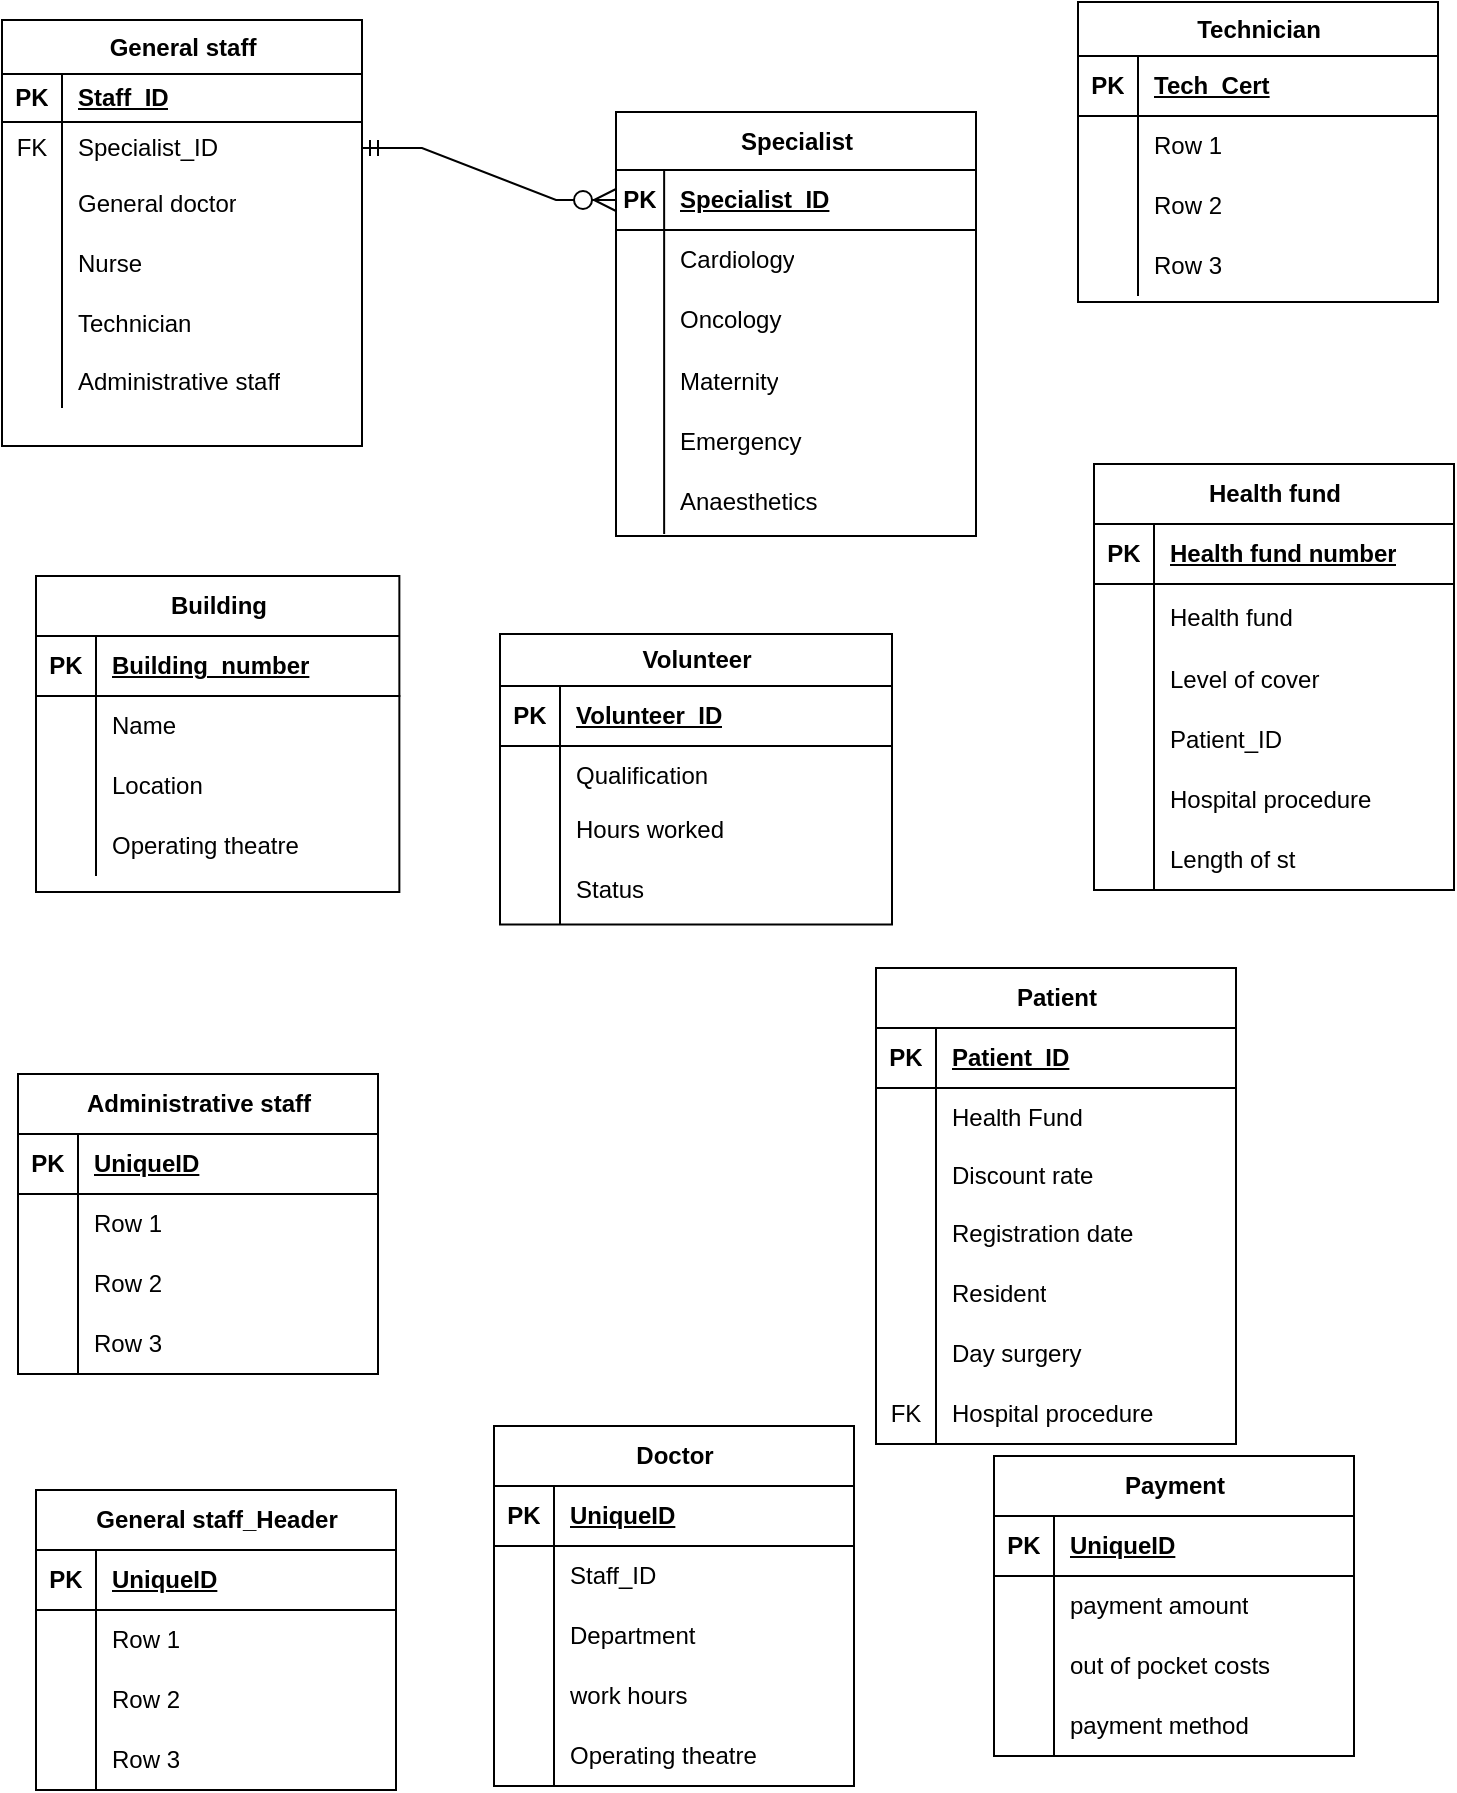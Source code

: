 <mxfile version="22.1.0" type="github">
  <diagram name="Page-1" id="m8mQcHIIEww473coujkM">
    <mxGraphModel dx="985" dy="617" grid="0" gridSize="10" guides="1" tooltips="1" connect="1" arrows="1" fold="1" page="1" pageScale="1" pageWidth="827" pageHeight="1169" background="#FFFFFF" math="0" shadow="0">
      <root>
        <mxCell id="0" />
        <mxCell id="1" parent="0" />
        <mxCell id="LIRqhmWHlOM219_0sDGf-14" value="Health fund" style="shape=table;startSize=30;container=1;collapsible=1;childLayout=tableLayout;fixedRows=1;rowLines=0;fontStyle=1;align=center;resizeLast=1;html=1;labelBackgroundColor=none;rounded=0;" parent="1" vertex="1">
          <mxGeometry x="581" y="298" width="180" height="213" as="geometry" />
        </mxCell>
        <mxCell id="LIRqhmWHlOM219_0sDGf-15" value="" style="shape=tableRow;horizontal=0;startSize=0;swimlaneHead=0;swimlaneBody=0;fillColor=none;collapsible=0;dropTarget=0;points=[[0,0.5],[1,0.5]];portConstraint=eastwest;top=0;left=0;right=0;bottom=1;labelBackgroundColor=none;rounded=1;" parent="LIRqhmWHlOM219_0sDGf-14" vertex="1">
          <mxGeometry y="30" width="180" height="30" as="geometry" />
        </mxCell>
        <mxCell id="LIRqhmWHlOM219_0sDGf-16" value="PK" style="shape=partialRectangle;connectable=0;fillColor=none;top=0;left=0;bottom=0;right=0;fontStyle=1;overflow=hidden;whiteSpace=wrap;html=1;labelBackgroundColor=none;rounded=1;" parent="LIRqhmWHlOM219_0sDGf-15" vertex="1">
          <mxGeometry width="30" height="30" as="geometry">
            <mxRectangle width="30" height="30" as="alternateBounds" />
          </mxGeometry>
        </mxCell>
        <mxCell id="LIRqhmWHlOM219_0sDGf-17" value="Health fund number" style="shape=partialRectangle;connectable=0;fillColor=none;top=0;left=0;bottom=0;right=0;align=left;spacingLeft=6;fontStyle=5;overflow=hidden;whiteSpace=wrap;html=1;labelBackgroundColor=none;rounded=1;" parent="LIRqhmWHlOM219_0sDGf-15" vertex="1">
          <mxGeometry x="30" width="150" height="30" as="geometry">
            <mxRectangle width="150" height="30" as="alternateBounds" />
          </mxGeometry>
        </mxCell>
        <mxCell id="LIRqhmWHlOM219_0sDGf-18" value="" style="shape=tableRow;horizontal=0;startSize=0;swimlaneHead=0;swimlaneBody=0;fillColor=none;collapsible=0;dropTarget=0;points=[[0,0.5],[1,0.5]];portConstraint=eastwest;top=0;left=0;right=0;bottom=0;labelBackgroundColor=none;rounded=1;" parent="LIRqhmWHlOM219_0sDGf-14" vertex="1">
          <mxGeometry y="60" width="180" height="33" as="geometry" />
        </mxCell>
        <mxCell id="LIRqhmWHlOM219_0sDGf-19" value="" style="shape=partialRectangle;connectable=0;fillColor=none;top=0;left=0;bottom=0;right=0;editable=1;overflow=hidden;whiteSpace=wrap;html=1;labelBackgroundColor=none;rounded=1;" parent="LIRqhmWHlOM219_0sDGf-18" vertex="1">
          <mxGeometry width="30" height="33" as="geometry">
            <mxRectangle width="30" height="33" as="alternateBounds" />
          </mxGeometry>
        </mxCell>
        <mxCell id="LIRqhmWHlOM219_0sDGf-20" value="Health fund" style="shape=partialRectangle;connectable=0;fillColor=none;top=0;left=0;bottom=0;right=0;align=left;spacingLeft=6;overflow=hidden;whiteSpace=wrap;html=1;labelBackgroundColor=none;rounded=1;" parent="LIRqhmWHlOM219_0sDGf-18" vertex="1">
          <mxGeometry x="30" width="150" height="33" as="geometry">
            <mxRectangle width="150" height="33" as="alternateBounds" />
          </mxGeometry>
        </mxCell>
        <mxCell id="LIRqhmWHlOM219_0sDGf-21" value="" style="shape=tableRow;horizontal=0;startSize=0;swimlaneHead=0;swimlaneBody=0;fillColor=none;collapsible=0;dropTarget=0;points=[[0,0.5],[1,0.5]];portConstraint=eastwest;top=0;left=0;right=0;bottom=0;labelBackgroundColor=none;rounded=1;" parent="LIRqhmWHlOM219_0sDGf-14" vertex="1">
          <mxGeometry y="93" width="180" height="30" as="geometry" />
        </mxCell>
        <mxCell id="LIRqhmWHlOM219_0sDGf-22" value="" style="shape=partialRectangle;connectable=0;fillColor=none;top=0;left=0;bottom=0;right=0;editable=1;overflow=hidden;whiteSpace=wrap;html=1;labelBackgroundColor=none;rounded=1;" parent="LIRqhmWHlOM219_0sDGf-21" vertex="1">
          <mxGeometry width="30" height="30" as="geometry">
            <mxRectangle width="30" height="30" as="alternateBounds" />
          </mxGeometry>
        </mxCell>
        <mxCell id="LIRqhmWHlOM219_0sDGf-23" value="Level of cover" style="shape=partialRectangle;connectable=0;fillColor=none;top=0;left=0;bottom=0;right=0;align=left;spacingLeft=6;overflow=hidden;whiteSpace=wrap;html=1;labelBackgroundColor=none;rounded=1;" parent="LIRqhmWHlOM219_0sDGf-21" vertex="1">
          <mxGeometry x="30" width="150" height="30" as="geometry">
            <mxRectangle width="150" height="30" as="alternateBounds" />
          </mxGeometry>
        </mxCell>
        <mxCell id="LIRqhmWHlOM219_0sDGf-24" value="" style="shape=tableRow;horizontal=0;startSize=0;swimlaneHead=0;swimlaneBody=0;fillColor=none;collapsible=0;dropTarget=0;points=[[0,0.5],[1,0.5]];portConstraint=eastwest;top=0;left=0;right=0;bottom=0;labelBackgroundColor=none;rounded=1;" parent="LIRqhmWHlOM219_0sDGf-14" vertex="1">
          <mxGeometry y="123" width="180" height="30" as="geometry" />
        </mxCell>
        <mxCell id="LIRqhmWHlOM219_0sDGf-25" value="" style="shape=partialRectangle;connectable=0;fillColor=none;top=0;left=0;bottom=0;right=0;editable=1;overflow=hidden;whiteSpace=wrap;html=1;labelBackgroundColor=none;rounded=1;" parent="LIRqhmWHlOM219_0sDGf-24" vertex="1">
          <mxGeometry width="30" height="30" as="geometry">
            <mxRectangle width="30" height="30" as="alternateBounds" />
          </mxGeometry>
        </mxCell>
        <mxCell id="LIRqhmWHlOM219_0sDGf-26" value="Patient_ID" style="shape=partialRectangle;connectable=0;fillColor=none;top=0;left=0;bottom=0;right=0;align=left;spacingLeft=6;overflow=hidden;whiteSpace=wrap;html=1;labelBackgroundColor=none;rounded=1;" parent="LIRqhmWHlOM219_0sDGf-24" vertex="1">
          <mxGeometry x="30" width="150" height="30" as="geometry">
            <mxRectangle width="150" height="30" as="alternateBounds" />
          </mxGeometry>
        </mxCell>
        <mxCell id="T4lMM_oCxTTj7DAgCJIU-191" value="" style="shape=tableRow;horizontal=0;startSize=0;swimlaneHead=0;swimlaneBody=0;fillColor=none;collapsible=0;dropTarget=0;points=[[0,0.5],[1,0.5]];portConstraint=eastwest;top=0;left=0;right=0;bottom=0;labelBackgroundColor=none;rounded=1;" vertex="1" parent="LIRqhmWHlOM219_0sDGf-14">
          <mxGeometry y="153" width="180" height="30" as="geometry" />
        </mxCell>
        <mxCell id="T4lMM_oCxTTj7DAgCJIU-192" value="" style="shape=partialRectangle;connectable=0;fillColor=none;top=0;left=0;bottom=0;right=0;editable=1;overflow=hidden;whiteSpace=wrap;html=1;labelBackgroundColor=none;rounded=1;" vertex="1" parent="T4lMM_oCxTTj7DAgCJIU-191">
          <mxGeometry width="30" height="30" as="geometry">
            <mxRectangle width="30" height="30" as="alternateBounds" />
          </mxGeometry>
        </mxCell>
        <mxCell id="T4lMM_oCxTTj7DAgCJIU-193" value="Hospital procedure" style="shape=partialRectangle;connectable=0;fillColor=none;top=0;left=0;bottom=0;right=0;align=left;spacingLeft=6;overflow=hidden;whiteSpace=wrap;html=1;labelBackgroundColor=none;rounded=1;" vertex="1" parent="T4lMM_oCxTTj7DAgCJIU-191">
          <mxGeometry x="30" width="150" height="30" as="geometry">
            <mxRectangle width="150" height="30" as="alternateBounds" />
          </mxGeometry>
        </mxCell>
        <mxCell id="T4lMM_oCxTTj7DAgCJIU-172" value="" style="shape=tableRow;horizontal=0;startSize=0;swimlaneHead=0;swimlaneBody=0;fillColor=none;collapsible=0;dropTarget=0;points=[[0,0.5],[1,0.5]];portConstraint=eastwest;top=0;left=0;right=0;bottom=0;labelBackgroundColor=none;rounded=1;" vertex="1" parent="LIRqhmWHlOM219_0sDGf-14">
          <mxGeometry y="183" width="180" height="30" as="geometry" />
        </mxCell>
        <mxCell id="T4lMM_oCxTTj7DAgCJIU-173" value="" style="shape=partialRectangle;connectable=0;fillColor=none;top=0;left=0;bottom=0;right=0;editable=1;overflow=hidden;whiteSpace=wrap;html=1;labelBackgroundColor=none;rounded=1;" vertex="1" parent="T4lMM_oCxTTj7DAgCJIU-172">
          <mxGeometry width="30" height="30" as="geometry">
            <mxRectangle width="30" height="30" as="alternateBounds" />
          </mxGeometry>
        </mxCell>
        <mxCell id="T4lMM_oCxTTj7DAgCJIU-174" value="Length of st" style="shape=partialRectangle;connectable=0;fillColor=none;top=0;left=0;bottom=0;right=0;align=left;spacingLeft=6;overflow=hidden;whiteSpace=wrap;html=1;labelBackgroundColor=none;rounded=1;" vertex="1" parent="T4lMM_oCxTTj7DAgCJIU-172">
          <mxGeometry x="30" width="150" height="30" as="geometry">
            <mxRectangle width="150" height="30" as="alternateBounds" />
          </mxGeometry>
        </mxCell>
        <mxCell id="LIRqhmWHlOM219_0sDGf-27" value="Specialist" style="shape=table;startSize=29;container=1;collapsible=1;childLayout=tableLayout;fixedRows=1;rowLines=0;fontStyle=1;align=center;resizeLast=1;html=1;rounded=0;labelBackgroundColor=none;" parent="1" vertex="1">
          <mxGeometry x="342" y="122" width="180" height="212" as="geometry" />
        </mxCell>
        <mxCell id="LIRqhmWHlOM219_0sDGf-28" value="" style="shape=tableRow;horizontal=0;startSize=0;swimlaneHead=0;swimlaneBody=0;fillColor=none;collapsible=0;dropTarget=0;points=[[0,0.5],[1,0.5]];portConstraint=eastwest;top=0;left=0;right=0;bottom=1;labelBackgroundColor=none;rounded=1;" parent="LIRqhmWHlOM219_0sDGf-27" vertex="1">
          <mxGeometry y="29" width="180" height="30" as="geometry" />
        </mxCell>
        <mxCell id="LIRqhmWHlOM219_0sDGf-29" value="PK" style="shape=partialRectangle;connectable=0;fillColor=none;top=0;left=0;bottom=0;right=0;fontStyle=1;overflow=hidden;whiteSpace=wrap;html=1;labelBackgroundColor=none;rounded=1;" parent="LIRqhmWHlOM219_0sDGf-28" vertex="1">
          <mxGeometry width="24.071" height="30" as="geometry">
            <mxRectangle width="24.071" height="30" as="alternateBounds" />
          </mxGeometry>
        </mxCell>
        <mxCell id="LIRqhmWHlOM219_0sDGf-30" value="Specialist_ID" style="shape=partialRectangle;connectable=0;fillColor=none;top=0;left=0;bottom=0;right=0;align=left;spacingLeft=6;fontStyle=5;overflow=hidden;whiteSpace=wrap;html=1;labelBackgroundColor=none;rounded=1;" parent="LIRqhmWHlOM219_0sDGf-28" vertex="1">
          <mxGeometry x="24.071" width="155.929" height="30" as="geometry">
            <mxRectangle width="155.929" height="30" as="alternateBounds" />
          </mxGeometry>
        </mxCell>
        <mxCell id="LIRqhmWHlOM219_0sDGf-31" value="" style="shape=tableRow;horizontal=0;startSize=0;swimlaneHead=0;swimlaneBody=0;fillColor=none;collapsible=0;dropTarget=0;points=[[0,0.5],[1,0.5]];portConstraint=eastwest;top=0;left=0;right=0;bottom=0;labelBackgroundColor=none;rounded=1;" parent="LIRqhmWHlOM219_0sDGf-27" vertex="1">
          <mxGeometry y="59" width="180" height="30" as="geometry" />
        </mxCell>
        <mxCell id="LIRqhmWHlOM219_0sDGf-32" value="" style="shape=partialRectangle;connectable=0;fillColor=none;top=0;left=0;bottom=0;right=0;editable=1;overflow=hidden;whiteSpace=wrap;html=1;labelBackgroundColor=none;rounded=1;" parent="LIRqhmWHlOM219_0sDGf-31" vertex="1">
          <mxGeometry width="24.071" height="30" as="geometry">
            <mxRectangle width="24.071" height="30" as="alternateBounds" />
          </mxGeometry>
        </mxCell>
        <mxCell id="LIRqhmWHlOM219_0sDGf-33" value="Cardiology" style="shape=partialRectangle;connectable=0;fillColor=none;top=0;left=0;bottom=0;right=0;align=left;spacingLeft=6;overflow=hidden;whiteSpace=wrap;html=1;labelBackgroundColor=none;rounded=1;" parent="LIRqhmWHlOM219_0sDGf-31" vertex="1">
          <mxGeometry x="24.071" width="155.929" height="30" as="geometry">
            <mxRectangle width="155.929" height="30" as="alternateBounds" />
          </mxGeometry>
        </mxCell>
        <mxCell id="LIRqhmWHlOM219_0sDGf-34" value="" style="shape=tableRow;horizontal=0;startSize=0;swimlaneHead=0;swimlaneBody=0;fillColor=none;collapsible=0;dropTarget=0;points=[[0,0.5],[1,0.5]];portConstraint=eastwest;top=0;left=0;right=0;bottom=0;labelBackgroundColor=none;rounded=1;" parent="LIRqhmWHlOM219_0sDGf-27" vertex="1">
          <mxGeometry y="89" width="180" height="30" as="geometry" />
        </mxCell>
        <mxCell id="LIRqhmWHlOM219_0sDGf-35" value="" style="shape=partialRectangle;connectable=0;fillColor=none;top=0;left=0;bottom=0;right=0;editable=1;overflow=hidden;whiteSpace=wrap;html=1;labelBackgroundColor=none;rounded=1;" parent="LIRqhmWHlOM219_0sDGf-34" vertex="1">
          <mxGeometry width="24.071" height="30" as="geometry">
            <mxRectangle width="24.071" height="30" as="alternateBounds" />
          </mxGeometry>
        </mxCell>
        <mxCell id="LIRqhmWHlOM219_0sDGf-36" value="Oncology" style="shape=partialRectangle;connectable=0;fillColor=none;top=0;left=0;bottom=0;right=0;align=left;spacingLeft=6;overflow=hidden;whiteSpace=wrap;html=1;labelBackgroundColor=none;rounded=1;" parent="LIRqhmWHlOM219_0sDGf-34" vertex="1">
          <mxGeometry x="24.071" width="155.929" height="30" as="geometry">
            <mxRectangle width="155.929" height="30" as="alternateBounds" />
          </mxGeometry>
        </mxCell>
        <mxCell id="LIRqhmWHlOM219_0sDGf-37" value="" style="shape=tableRow;horizontal=0;startSize=0;swimlaneHead=0;swimlaneBody=0;fillColor=none;collapsible=0;dropTarget=0;points=[[0,0.5],[1,0.5]];portConstraint=eastwest;top=0;left=0;right=0;bottom=0;labelBackgroundColor=none;rounded=1;" parent="LIRqhmWHlOM219_0sDGf-27" vertex="1">
          <mxGeometry y="119" width="180" height="32" as="geometry" />
        </mxCell>
        <mxCell id="LIRqhmWHlOM219_0sDGf-38" value="" style="shape=partialRectangle;connectable=0;fillColor=none;top=0;left=0;bottom=0;right=0;editable=1;overflow=hidden;whiteSpace=wrap;html=1;labelBackgroundColor=none;rounded=1;" parent="LIRqhmWHlOM219_0sDGf-37" vertex="1">
          <mxGeometry width="24.071" height="32" as="geometry">
            <mxRectangle width="24.071" height="32" as="alternateBounds" />
          </mxGeometry>
        </mxCell>
        <mxCell id="LIRqhmWHlOM219_0sDGf-39" value="Maternity" style="shape=partialRectangle;connectable=0;fillColor=none;top=0;left=0;bottom=0;right=0;align=left;spacingLeft=6;overflow=hidden;whiteSpace=wrap;html=1;labelBackgroundColor=none;rounded=1;" parent="LIRqhmWHlOM219_0sDGf-37" vertex="1">
          <mxGeometry x="24.071" width="155.929" height="32" as="geometry">
            <mxRectangle width="155.929" height="32" as="alternateBounds" />
          </mxGeometry>
        </mxCell>
        <mxCell id="T4lMM_oCxTTj7DAgCJIU-7" value="" style="shape=tableRow;horizontal=0;startSize=0;swimlaneHead=0;swimlaneBody=0;fillColor=none;collapsible=0;dropTarget=0;points=[[0,0.5],[1,0.5]];portConstraint=eastwest;top=0;left=0;right=0;bottom=0;labelBackgroundColor=none;rounded=1;" vertex="1" parent="LIRqhmWHlOM219_0sDGf-27">
          <mxGeometry y="151" width="180" height="28" as="geometry" />
        </mxCell>
        <mxCell id="T4lMM_oCxTTj7DAgCJIU-8" value="" style="shape=partialRectangle;connectable=0;fillColor=none;top=0;left=0;bottom=0;right=0;editable=1;overflow=hidden;whiteSpace=wrap;html=1;labelBackgroundColor=none;rounded=1;" vertex="1" parent="T4lMM_oCxTTj7DAgCJIU-7">
          <mxGeometry width="24.071" height="28" as="geometry">
            <mxRectangle width="24.071" height="28" as="alternateBounds" />
          </mxGeometry>
        </mxCell>
        <mxCell id="T4lMM_oCxTTj7DAgCJIU-9" value="Emergency" style="shape=partialRectangle;connectable=0;fillColor=none;top=0;left=0;bottom=0;right=0;align=left;spacingLeft=6;overflow=hidden;whiteSpace=wrap;html=1;labelBackgroundColor=none;rounded=1;" vertex="1" parent="T4lMM_oCxTTj7DAgCJIU-7">
          <mxGeometry x="24.071" width="155.929" height="28" as="geometry">
            <mxRectangle width="155.929" height="28" as="alternateBounds" />
          </mxGeometry>
        </mxCell>
        <mxCell id="T4lMM_oCxTTj7DAgCJIU-10" value="" style="shape=tableRow;horizontal=0;startSize=0;swimlaneHead=0;swimlaneBody=0;fillColor=none;collapsible=0;dropTarget=0;points=[[0,0.5],[1,0.5]];portConstraint=eastwest;top=0;left=0;right=0;bottom=0;labelBackgroundColor=none;rounded=1;" vertex="1" parent="LIRqhmWHlOM219_0sDGf-27">
          <mxGeometry y="179" width="180" height="32" as="geometry" />
        </mxCell>
        <mxCell id="T4lMM_oCxTTj7DAgCJIU-11" value="" style="shape=partialRectangle;connectable=0;fillColor=none;top=0;left=0;bottom=0;right=0;editable=1;overflow=hidden;whiteSpace=wrap;html=1;labelBackgroundColor=none;rounded=1;" vertex="1" parent="T4lMM_oCxTTj7DAgCJIU-10">
          <mxGeometry width="24.071" height="32" as="geometry">
            <mxRectangle width="24.071" height="32" as="alternateBounds" />
          </mxGeometry>
        </mxCell>
        <mxCell id="T4lMM_oCxTTj7DAgCJIU-12" value="Anaesthetics" style="shape=partialRectangle;connectable=0;fillColor=none;top=0;left=0;bottom=0;right=0;align=left;spacingLeft=6;overflow=hidden;whiteSpace=wrap;html=1;labelBackgroundColor=none;rounded=1;" vertex="1" parent="T4lMM_oCxTTj7DAgCJIU-10">
          <mxGeometry x="24.071" width="155.929" height="32" as="geometry">
            <mxRectangle width="155.929" height="32" as="alternateBounds" />
          </mxGeometry>
        </mxCell>
        <mxCell id="T4lMM_oCxTTj7DAgCJIU-16" value="Patient" style="shape=table;startSize=30;container=1;collapsible=1;childLayout=tableLayout;fixedRows=1;rowLines=0;fontStyle=1;align=center;resizeLast=1;html=1;rounded=0;labelBackgroundColor=none;" vertex="1" parent="1">
          <mxGeometry x="472" y="550" width="180" height="238" as="geometry" />
        </mxCell>
        <mxCell id="T4lMM_oCxTTj7DAgCJIU-17" value="" style="shape=tableRow;horizontal=0;startSize=0;swimlaneHead=0;swimlaneBody=0;fillColor=none;collapsible=0;dropTarget=0;points=[[0,0.5],[1,0.5]];portConstraint=eastwest;top=0;left=0;right=0;bottom=1;labelBackgroundColor=none;" vertex="1" parent="T4lMM_oCxTTj7DAgCJIU-16">
          <mxGeometry y="30" width="180" height="30" as="geometry" />
        </mxCell>
        <mxCell id="T4lMM_oCxTTj7DAgCJIU-18" value="PK" style="shape=partialRectangle;connectable=0;fillColor=none;top=0;left=0;bottom=0;right=0;fontStyle=1;overflow=hidden;whiteSpace=wrap;html=1;labelBackgroundColor=none;" vertex="1" parent="T4lMM_oCxTTj7DAgCJIU-17">
          <mxGeometry width="30" height="30" as="geometry">
            <mxRectangle width="30" height="30" as="alternateBounds" />
          </mxGeometry>
        </mxCell>
        <mxCell id="T4lMM_oCxTTj7DAgCJIU-19" value="Patient_ID" style="shape=partialRectangle;connectable=0;fillColor=none;top=0;left=0;bottom=0;right=0;align=left;spacingLeft=6;fontStyle=5;overflow=hidden;whiteSpace=wrap;html=1;labelBackgroundColor=none;" vertex="1" parent="T4lMM_oCxTTj7DAgCJIU-17">
          <mxGeometry x="30" width="150" height="30" as="geometry">
            <mxRectangle width="150" height="30" as="alternateBounds" />
          </mxGeometry>
        </mxCell>
        <mxCell id="T4lMM_oCxTTj7DAgCJIU-20" value="" style="shape=tableRow;horizontal=0;startSize=0;swimlaneHead=0;swimlaneBody=0;fillColor=none;collapsible=0;dropTarget=0;points=[[0,0.5],[1,0.5]];portConstraint=eastwest;top=0;left=0;right=0;bottom=0;labelBackgroundColor=none;" vertex="1" parent="T4lMM_oCxTTj7DAgCJIU-16">
          <mxGeometry y="60" width="180" height="30" as="geometry" />
        </mxCell>
        <mxCell id="T4lMM_oCxTTj7DAgCJIU-21" value="" style="shape=partialRectangle;connectable=0;fillColor=none;top=0;left=0;bottom=0;right=0;editable=1;overflow=hidden;whiteSpace=wrap;html=1;labelBackgroundColor=none;" vertex="1" parent="T4lMM_oCxTTj7DAgCJIU-20">
          <mxGeometry width="30" height="30" as="geometry">
            <mxRectangle width="30" height="30" as="alternateBounds" />
          </mxGeometry>
        </mxCell>
        <mxCell id="T4lMM_oCxTTj7DAgCJIU-22" value="Health Fund" style="shape=partialRectangle;connectable=0;fillColor=none;top=0;left=0;bottom=0;right=0;align=left;spacingLeft=6;overflow=hidden;whiteSpace=wrap;html=1;labelBackgroundColor=none;" vertex="1" parent="T4lMM_oCxTTj7DAgCJIU-20">
          <mxGeometry x="30" width="150" height="30" as="geometry">
            <mxRectangle width="150" height="30" as="alternateBounds" />
          </mxGeometry>
        </mxCell>
        <mxCell id="T4lMM_oCxTTj7DAgCJIU-23" value="" style="shape=tableRow;horizontal=0;startSize=0;swimlaneHead=0;swimlaneBody=0;fillColor=none;collapsible=0;dropTarget=0;points=[[0,0.5],[1,0.5]];portConstraint=eastwest;top=0;left=0;right=0;bottom=0;labelBackgroundColor=none;" vertex="1" parent="T4lMM_oCxTTj7DAgCJIU-16">
          <mxGeometry y="90" width="180" height="28" as="geometry" />
        </mxCell>
        <mxCell id="T4lMM_oCxTTj7DAgCJIU-24" value="" style="shape=partialRectangle;connectable=0;fillColor=none;top=0;left=0;bottom=0;right=0;editable=1;overflow=hidden;whiteSpace=wrap;html=1;labelBackgroundColor=none;" vertex="1" parent="T4lMM_oCxTTj7DAgCJIU-23">
          <mxGeometry width="30" height="28" as="geometry">
            <mxRectangle width="30" height="28" as="alternateBounds" />
          </mxGeometry>
        </mxCell>
        <mxCell id="T4lMM_oCxTTj7DAgCJIU-25" value="Discount rate" style="shape=partialRectangle;connectable=0;fillColor=none;top=0;left=0;bottom=0;right=0;align=left;spacingLeft=6;overflow=hidden;whiteSpace=wrap;html=1;labelBackgroundColor=none;" vertex="1" parent="T4lMM_oCxTTj7DAgCJIU-23">
          <mxGeometry x="30" width="150" height="28" as="geometry">
            <mxRectangle width="150" height="28" as="alternateBounds" />
          </mxGeometry>
        </mxCell>
        <mxCell id="T4lMM_oCxTTj7DAgCJIU-26" value="" style="shape=tableRow;horizontal=0;startSize=0;swimlaneHead=0;swimlaneBody=0;fillColor=none;collapsible=0;dropTarget=0;points=[[0,0.5],[1,0.5]];portConstraint=eastwest;top=0;left=0;right=0;bottom=0;labelBackgroundColor=none;" vertex="1" parent="T4lMM_oCxTTj7DAgCJIU-16">
          <mxGeometry y="118" width="180" height="30" as="geometry" />
        </mxCell>
        <mxCell id="T4lMM_oCxTTj7DAgCJIU-27" value="" style="shape=partialRectangle;connectable=0;fillColor=none;top=0;left=0;bottom=0;right=0;editable=1;overflow=hidden;whiteSpace=wrap;html=1;labelBackgroundColor=none;" vertex="1" parent="T4lMM_oCxTTj7DAgCJIU-26">
          <mxGeometry width="30" height="30" as="geometry">
            <mxRectangle width="30" height="30" as="alternateBounds" />
          </mxGeometry>
        </mxCell>
        <mxCell id="T4lMM_oCxTTj7DAgCJIU-28" value="Registration date" style="shape=partialRectangle;connectable=0;fillColor=none;top=0;left=0;bottom=0;right=0;align=left;spacingLeft=6;overflow=hidden;whiteSpace=wrap;html=1;labelBackgroundColor=none;" vertex="1" parent="T4lMM_oCxTTj7DAgCJIU-26">
          <mxGeometry x="30" width="150" height="30" as="geometry">
            <mxRectangle width="150" height="30" as="alternateBounds" />
          </mxGeometry>
        </mxCell>
        <mxCell id="T4lMM_oCxTTj7DAgCJIU-29" value="" style="shape=tableRow;horizontal=0;startSize=0;swimlaneHead=0;swimlaneBody=0;fillColor=none;collapsible=0;dropTarget=0;points=[[0,0.5],[1,0.5]];portConstraint=eastwest;top=0;left=0;right=0;bottom=0;labelBackgroundColor=none;" vertex="1" parent="T4lMM_oCxTTj7DAgCJIU-16">
          <mxGeometry y="148" width="180" height="30" as="geometry" />
        </mxCell>
        <mxCell id="T4lMM_oCxTTj7DAgCJIU-30" value="" style="shape=partialRectangle;connectable=0;fillColor=none;top=0;left=0;bottom=0;right=0;editable=1;overflow=hidden;whiteSpace=wrap;html=1;labelBackgroundColor=none;" vertex="1" parent="T4lMM_oCxTTj7DAgCJIU-29">
          <mxGeometry width="30" height="30" as="geometry">
            <mxRectangle width="30" height="30" as="alternateBounds" />
          </mxGeometry>
        </mxCell>
        <mxCell id="T4lMM_oCxTTj7DAgCJIU-31" value="Resident" style="shape=partialRectangle;connectable=0;fillColor=none;top=0;left=0;bottom=0;right=0;align=left;spacingLeft=6;overflow=hidden;whiteSpace=wrap;html=1;labelBackgroundColor=none;" vertex="1" parent="T4lMM_oCxTTj7DAgCJIU-29">
          <mxGeometry x="30" width="150" height="30" as="geometry">
            <mxRectangle width="150" height="30" as="alternateBounds" />
          </mxGeometry>
        </mxCell>
        <mxCell id="T4lMM_oCxTTj7DAgCJIU-32" value="" style="shape=tableRow;horizontal=0;startSize=0;swimlaneHead=0;swimlaneBody=0;fillColor=none;collapsible=0;dropTarget=0;points=[[0,0.5],[1,0.5]];portConstraint=eastwest;top=0;left=0;right=0;bottom=0;labelBackgroundColor=none;" vertex="1" parent="T4lMM_oCxTTj7DAgCJIU-16">
          <mxGeometry y="178" width="180" height="30" as="geometry" />
        </mxCell>
        <mxCell id="T4lMM_oCxTTj7DAgCJIU-33" value="" style="shape=partialRectangle;connectable=0;fillColor=none;top=0;left=0;bottom=0;right=0;editable=1;overflow=hidden;whiteSpace=wrap;html=1;labelBackgroundColor=none;" vertex="1" parent="T4lMM_oCxTTj7DAgCJIU-32">
          <mxGeometry width="30" height="30" as="geometry">
            <mxRectangle width="30" height="30" as="alternateBounds" />
          </mxGeometry>
        </mxCell>
        <mxCell id="T4lMM_oCxTTj7DAgCJIU-34" value="Day surgery" style="shape=partialRectangle;connectable=0;fillColor=none;top=0;left=0;bottom=0;right=0;align=left;spacingLeft=6;overflow=hidden;whiteSpace=wrap;html=1;labelBackgroundColor=none;" vertex="1" parent="T4lMM_oCxTTj7DAgCJIU-32">
          <mxGeometry x="30" width="150" height="30" as="geometry">
            <mxRectangle width="150" height="30" as="alternateBounds" />
          </mxGeometry>
        </mxCell>
        <mxCell id="T4lMM_oCxTTj7DAgCJIU-109" value="" style="shape=tableRow;horizontal=0;startSize=0;swimlaneHead=0;swimlaneBody=0;fillColor=none;collapsible=0;dropTarget=0;points=[[0,0.5],[1,0.5]];portConstraint=eastwest;top=0;left=0;right=0;bottom=0;labelBackgroundColor=none;" vertex="1" parent="T4lMM_oCxTTj7DAgCJIU-16">
          <mxGeometry y="208" width="180" height="30" as="geometry" />
        </mxCell>
        <mxCell id="T4lMM_oCxTTj7DAgCJIU-110" value="FK" style="shape=partialRectangle;connectable=0;fillColor=none;top=0;left=0;bottom=0;right=0;editable=1;overflow=hidden;whiteSpace=wrap;html=1;labelBackgroundColor=none;" vertex="1" parent="T4lMM_oCxTTj7DAgCJIU-109">
          <mxGeometry width="30" height="30" as="geometry">
            <mxRectangle width="30" height="30" as="alternateBounds" />
          </mxGeometry>
        </mxCell>
        <mxCell id="T4lMM_oCxTTj7DAgCJIU-111" value="Hospital procedure" style="shape=partialRectangle;connectable=0;fillColor=none;top=0;left=0;bottom=0;right=0;align=left;spacingLeft=6;overflow=hidden;whiteSpace=wrap;html=1;labelBackgroundColor=none;" vertex="1" parent="T4lMM_oCxTTj7DAgCJIU-109">
          <mxGeometry x="30" width="150" height="30" as="geometry">
            <mxRectangle width="150" height="30" as="alternateBounds" />
          </mxGeometry>
        </mxCell>
        <mxCell id="T4lMM_oCxTTj7DAgCJIU-35" value="Building" style="shape=table;startSize=30;container=1;collapsible=1;childLayout=tableLayout;fixedRows=1;rowLines=0;fontStyle=1;align=center;resizeLast=1;html=1;rounded=0;labelBackgroundColor=none;" vertex="1" parent="1">
          <mxGeometry x="52" y="354" width="181.68" height="158" as="geometry" />
        </mxCell>
        <mxCell id="T4lMM_oCxTTj7DAgCJIU-36" value="" style="shape=tableRow;horizontal=0;startSize=0;swimlaneHead=0;swimlaneBody=0;fillColor=none;collapsible=0;dropTarget=0;points=[[0,0.5],[1,0.5]];portConstraint=eastwest;top=0;left=0;right=0;bottom=1;labelBackgroundColor=none;" vertex="1" parent="T4lMM_oCxTTj7DAgCJIU-35">
          <mxGeometry y="30" width="181.68" height="30" as="geometry" />
        </mxCell>
        <mxCell id="T4lMM_oCxTTj7DAgCJIU-37" value="PK" style="shape=partialRectangle;connectable=0;fillColor=none;top=0;left=0;bottom=0;right=0;fontStyle=1;overflow=hidden;whiteSpace=wrap;html=1;labelBackgroundColor=none;" vertex="1" parent="T4lMM_oCxTTj7DAgCJIU-36">
          <mxGeometry width="30" height="30" as="geometry">
            <mxRectangle width="30" height="30" as="alternateBounds" />
          </mxGeometry>
        </mxCell>
        <mxCell id="T4lMM_oCxTTj7DAgCJIU-38" value="Building_number" style="shape=partialRectangle;connectable=0;fillColor=none;top=0;left=0;bottom=0;right=0;align=left;spacingLeft=6;fontStyle=5;overflow=hidden;whiteSpace=wrap;html=1;labelBackgroundColor=none;" vertex="1" parent="T4lMM_oCxTTj7DAgCJIU-36">
          <mxGeometry x="30" width="151.68" height="30" as="geometry">
            <mxRectangle width="151.68" height="30" as="alternateBounds" />
          </mxGeometry>
        </mxCell>
        <mxCell id="T4lMM_oCxTTj7DAgCJIU-42" value="" style="shape=tableRow;horizontal=0;startSize=0;swimlaneHead=0;swimlaneBody=0;fillColor=none;collapsible=0;dropTarget=0;points=[[0,0.5],[1,0.5]];portConstraint=eastwest;top=0;left=0;right=0;bottom=0;labelBackgroundColor=none;" vertex="1" parent="T4lMM_oCxTTj7DAgCJIU-35">
          <mxGeometry y="60" width="181.68" height="30" as="geometry" />
        </mxCell>
        <mxCell id="T4lMM_oCxTTj7DAgCJIU-43" value="" style="shape=partialRectangle;connectable=0;fillColor=none;top=0;left=0;bottom=0;right=0;editable=1;overflow=hidden;whiteSpace=wrap;html=1;labelBackgroundColor=none;" vertex="1" parent="T4lMM_oCxTTj7DAgCJIU-42">
          <mxGeometry width="30" height="30" as="geometry">
            <mxRectangle width="30" height="30" as="alternateBounds" />
          </mxGeometry>
        </mxCell>
        <mxCell id="T4lMM_oCxTTj7DAgCJIU-44" value="Name" style="shape=partialRectangle;connectable=0;fillColor=none;top=0;left=0;bottom=0;right=0;align=left;spacingLeft=6;overflow=hidden;whiteSpace=wrap;html=1;labelBackgroundColor=none;" vertex="1" parent="T4lMM_oCxTTj7DAgCJIU-42">
          <mxGeometry x="30" width="151.68" height="30" as="geometry">
            <mxRectangle width="151.68" height="30" as="alternateBounds" />
          </mxGeometry>
        </mxCell>
        <mxCell id="T4lMM_oCxTTj7DAgCJIU-45" value="" style="shape=tableRow;horizontal=0;startSize=0;swimlaneHead=0;swimlaneBody=0;fillColor=none;collapsible=0;dropTarget=0;points=[[0,0.5],[1,0.5]];portConstraint=eastwest;top=0;left=0;right=0;bottom=0;labelBackgroundColor=none;" vertex="1" parent="T4lMM_oCxTTj7DAgCJIU-35">
          <mxGeometry y="90" width="181.68" height="30" as="geometry" />
        </mxCell>
        <mxCell id="T4lMM_oCxTTj7DAgCJIU-46" value="" style="shape=partialRectangle;connectable=0;fillColor=none;top=0;left=0;bottom=0;right=0;editable=1;overflow=hidden;whiteSpace=wrap;html=1;labelBackgroundColor=none;" vertex="1" parent="T4lMM_oCxTTj7DAgCJIU-45">
          <mxGeometry width="30" height="30" as="geometry">
            <mxRectangle width="30" height="30" as="alternateBounds" />
          </mxGeometry>
        </mxCell>
        <mxCell id="T4lMM_oCxTTj7DAgCJIU-47" value="Location" style="shape=partialRectangle;connectable=0;fillColor=none;top=0;left=0;bottom=0;right=0;align=left;spacingLeft=6;overflow=hidden;whiteSpace=wrap;html=1;labelBackgroundColor=none;" vertex="1" parent="T4lMM_oCxTTj7DAgCJIU-45">
          <mxGeometry x="30" width="151.68" height="30" as="geometry">
            <mxRectangle width="151.68" height="30" as="alternateBounds" />
          </mxGeometry>
        </mxCell>
        <mxCell id="T4lMM_oCxTTj7DAgCJIU-61" value="" style="shape=tableRow;horizontal=0;startSize=0;swimlaneHead=0;swimlaneBody=0;fillColor=none;collapsible=0;dropTarget=0;points=[[0,0.5],[1,0.5]];portConstraint=eastwest;top=0;left=0;right=0;bottom=0;labelBackgroundColor=none;" vertex="1" parent="T4lMM_oCxTTj7DAgCJIU-35">
          <mxGeometry y="120" width="181.68" height="30" as="geometry" />
        </mxCell>
        <mxCell id="T4lMM_oCxTTj7DAgCJIU-62" value="" style="shape=partialRectangle;connectable=0;fillColor=none;top=0;left=0;bottom=0;right=0;editable=1;overflow=hidden;whiteSpace=wrap;html=1;labelBackgroundColor=none;" vertex="1" parent="T4lMM_oCxTTj7DAgCJIU-61">
          <mxGeometry width="30" height="30" as="geometry">
            <mxRectangle width="30" height="30" as="alternateBounds" />
          </mxGeometry>
        </mxCell>
        <mxCell id="T4lMM_oCxTTj7DAgCJIU-63" value="Operating theatre" style="shape=partialRectangle;connectable=0;fillColor=none;top=0;left=0;bottom=0;right=0;align=left;spacingLeft=6;overflow=hidden;whiteSpace=wrap;html=1;labelBackgroundColor=none;" vertex="1" parent="T4lMM_oCxTTj7DAgCJIU-61">
          <mxGeometry x="30" width="151.68" height="30" as="geometry">
            <mxRectangle width="151.68" height="30" as="alternateBounds" />
          </mxGeometry>
        </mxCell>
        <mxCell id="T4lMM_oCxTTj7DAgCJIU-67" value="Volunteer" style="shape=table;startSize=26;container=1;collapsible=1;childLayout=tableLayout;fixedRows=1;rowLines=0;fontStyle=1;align=center;resizeLast=1;html=1;labelBackgroundColor=none;" vertex="1" parent="1">
          <mxGeometry x="284" y="383" width="196" height="145.263" as="geometry" />
        </mxCell>
        <mxCell id="T4lMM_oCxTTj7DAgCJIU-68" value="" style="shape=tableRow;horizontal=0;startSize=0;swimlaneHead=0;swimlaneBody=0;fillColor=none;collapsible=0;dropTarget=0;points=[[0,0.5],[1,0.5]];portConstraint=eastwest;top=0;left=0;right=0;bottom=1;labelBackgroundColor=none;" vertex="1" parent="T4lMM_oCxTTj7DAgCJIU-67">
          <mxGeometry y="26" width="196" height="30" as="geometry" />
        </mxCell>
        <mxCell id="T4lMM_oCxTTj7DAgCJIU-69" value="PK" style="shape=partialRectangle;connectable=0;fillColor=none;top=0;left=0;bottom=0;right=0;fontStyle=1;overflow=hidden;whiteSpace=wrap;html=1;labelBackgroundColor=none;" vertex="1" parent="T4lMM_oCxTTj7DAgCJIU-68">
          <mxGeometry width="30" height="30" as="geometry">
            <mxRectangle width="30" height="30" as="alternateBounds" />
          </mxGeometry>
        </mxCell>
        <mxCell id="T4lMM_oCxTTj7DAgCJIU-70" value="Volunteer_ID" style="shape=partialRectangle;connectable=0;fillColor=none;top=0;left=0;bottom=0;right=0;align=left;spacingLeft=6;fontStyle=5;overflow=hidden;whiteSpace=wrap;html=1;labelBackgroundColor=none;" vertex="1" parent="T4lMM_oCxTTj7DAgCJIU-68">
          <mxGeometry x="30" width="166" height="30" as="geometry">
            <mxRectangle width="166" height="30" as="alternateBounds" />
          </mxGeometry>
        </mxCell>
        <mxCell id="T4lMM_oCxTTj7DAgCJIU-71" value="" style="shape=tableRow;horizontal=0;startSize=0;swimlaneHead=0;swimlaneBody=0;fillColor=none;collapsible=0;dropTarget=0;points=[[0,0.5],[1,0.5]];portConstraint=eastwest;top=0;left=0;right=0;bottom=0;labelBackgroundColor=none;" vertex="1" parent="T4lMM_oCxTTj7DAgCJIU-67">
          <mxGeometry y="56" width="196" height="30" as="geometry" />
        </mxCell>
        <mxCell id="T4lMM_oCxTTj7DAgCJIU-72" value="" style="shape=partialRectangle;connectable=0;fillColor=none;top=0;left=0;bottom=0;right=0;editable=1;overflow=hidden;whiteSpace=wrap;html=1;labelBackgroundColor=none;" vertex="1" parent="T4lMM_oCxTTj7DAgCJIU-71">
          <mxGeometry width="30" height="30" as="geometry">
            <mxRectangle width="30" height="30" as="alternateBounds" />
          </mxGeometry>
        </mxCell>
        <mxCell id="T4lMM_oCxTTj7DAgCJIU-73" value="Qualification" style="shape=partialRectangle;connectable=0;fillColor=none;top=0;left=0;bottom=0;right=0;align=left;spacingLeft=6;overflow=hidden;whiteSpace=wrap;html=1;labelBackgroundColor=none;" vertex="1" parent="T4lMM_oCxTTj7DAgCJIU-71">
          <mxGeometry x="30" width="166" height="30" as="geometry">
            <mxRectangle width="166" height="30" as="alternateBounds" />
          </mxGeometry>
        </mxCell>
        <mxCell id="T4lMM_oCxTTj7DAgCJIU-74" value="" style="shape=tableRow;horizontal=0;startSize=0;swimlaneHead=0;swimlaneBody=0;fillColor=none;collapsible=0;dropTarget=0;points=[[0,0.5],[1,0.5]];portConstraint=eastwest;top=0;left=0;right=0;bottom=0;labelBackgroundColor=none;" vertex="1" parent="T4lMM_oCxTTj7DAgCJIU-67">
          <mxGeometry y="86" width="196" height="24" as="geometry" />
        </mxCell>
        <mxCell id="T4lMM_oCxTTj7DAgCJIU-75" value="" style="shape=partialRectangle;connectable=0;fillColor=none;top=0;left=0;bottom=0;right=0;editable=1;overflow=hidden;whiteSpace=wrap;html=1;labelBackgroundColor=none;" vertex="1" parent="T4lMM_oCxTTj7DAgCJIU-74">
          <mxGeometry width="30" height="24" as="geometry">
            <mxRectangle width="30" height="24" as="alternateBounds" />
          </mxGeometry>
        </mxCell>
        <mxCell id="T4lMM_oCxTTj7DAgCJIU-76" value="Hours worked" style="shape=partialRectangle;connectable=0;fillColor=none;top=0;left=0;bottom=0;right=0;align=left;spacingLeft=6;overflow=hidden;whiteSpace=wrap;html=1;labelBackgroundColor=none;" vertex="1" parent="T4lMM_oCxTTj7DAgCJIU-74">
          <mxGeometry x="30" width="166" height="24" as="geometry">
            <mxRectangle width="166" height="24" as="alternateBounds" />
          </mxGeometry>
        </mxCell>
        <mxCell id="T4lMM_oCxTTj7DAgCJIU-77" value="" style="shape=tableRow;horizontal=0;startSize=0;swimlaneHead=0;swimlaneBody=0;fillColor=none;collapsible=0;dropTarget=0;points=[[0,0.5],[1,0.5]];portConstraint=eastwest;top=0;left=0;right=0;bottom=0;labelBackgroundColor=none;" vertex="1" parent="T4lMM_oCxTTj7DAgCJIU-67">
          <mxGeometry y="110" width="196" height="35" as="geometry" />
        </mxCell>
        <mxCell id="T4lMM_oCxTTj7DAgCJIU-78" value="" style="shape=partialRectangle;connectable=0;fillColor=none;top=0;left=0;bottom=0;right=0;editable=1;overflow=hidden;whiteSpace=wrap;html=1;labelBackgroundColor=none;" vertex="1" parent="T4lMM_oCxTTj7DAgCJIU-77">
          <mxGeometry width="30" height="35" as="geometry">
            <mxRectangle width="30" height="35" as="alternateBounds" />
          </mxGeometry>
        </mxCell>
        <mxCell id="T4lMM_oCxTTj7DAgCJIU-79" value="Status" style="shape=partialRectangle;connectable=0;fillColor=none;top=0;left=0;bottom=0;right=0;align=left;spacingLeft=6;overflow=hidden;whiteSpace=wrap;html=1;labelBackgroundColor=none;" vertex="1" parent="T4lMM_oCxTTj7DAgCJIU-77">
          <mxGeometry x="30" width="166" height="35" as="geometry">
            <mxRectangle width="166" height="35" as="alternateBounds" />
          </mxGeometry>
        </mxCell>
        <mxCell id="T4lMM_oCxTTj7DAgCJIU-80" value="Payment" style="shape=table;startSize=30;container=1;collapsible=1;childLayout=tableLayout;fixedRows=1;rowLines=0;fontStyle=1;align=center;resizeLast=1;html=1;labelBackgroundColor=none;" vertex="1" parent="1">
          <mxGeometry x="531" y="794" width="180" height="150" as="geometry" />
        </mxCell>
        <mxCell id="T4lMM_oCxTTj7DAgCJIU-81" value="" style="shape=tableRow;horizontal=0;startSize=0;swimlaneHead=0;swimlaneBody=0;fillColor=none;collapsible=0;dropTarget=0;points=[[0,0.5],[1,0.5]];portConstraint=eastwest;top=0;left=0;right=0;bottom=1;labelBackgroundColor=none;" vertex="1" parent="T4lMM_oCxTTj7DAgCJIU-80">
          <mxGeometry y="30" width="180" height="30" as="geometry" />
        </mxCell>
        <mxCell id="T4lMM_oCxTTj7DAgCJIU-82" value="PK" style="shape=partialRectangle;connectable=0;fillColor=none;top=0;left=0;bottom=0;right=0;fontStyle=1;overflow=hidden;whiteSpace=wrap;html=1;labelBackgroundColor=none;" vertex="1" parent="T4lMM_oCxTTj7DAgCJIU-81">
          <mxGeometry width="30" height="30" as="geometry">
            <mxRectangle width="30" height="30" as="alternateBounds" />
          </mxGeometry>
        </mxCell>
        <mxCell id="T4lMM_oCxTTj7DAgCJIU-83" value="UniqueID" style="shape=partialRectangle;connectable=0;fillColor=none;top=0;left=0;bottom=0;right=0;align=left;spacingLeft=6;fontStyle=5;overflow=hidden;whiteSpace=wrap;html=1;labelBackgroundColor=none;" vertex="1" parent="T4lMM_oCxTTj7DAgCJIU-81">
          <mxGeometry x="30" width="150" height="30" as="geometry">
            <mxRectangle width="150" height="30" as="alternateBounds" />
          </mxGeometry>
        </mxCell>
        <mxCell id="T4lMM_oCxTTj7DAgCJIU-84" value="" style="shape=tableRow;horizontal=0;startSize=0;swimlaneHead=0;swimlaneBody=0;fillColor=none;collapsible=0;dropTarget=0;points=[[0,0.5],[1,0.5]];portConstraint=eastwest;top=0;left=0;right=0;bottom=0;labelBackgroundColor=none;" vertex="1" parent="T4lMM_oCxTTj7DAgCJIU-80">
          <mxGeometry y="60" width="180" height="30" as="geometry" />
        </mxCell>
        <mxCell id="T4lMM_oCxTTj7DAgCJIU-85" value="" style="shape=partialRectangle;connectable=0;fillColor=none;top=0;left=0;bottom=0;right=0;editable=1;overflow=hidden;whiteSpace=wrap;html=1;labelBackgroundColor=none;" vertex="1" parent="T4lMM_oCxTTj7DAgCJIU-84">
          <mxGeometry width="30" height="30" as="geometry">
            <mxRectangle width="30" height="30" as="alternateBounds" />
          </mxGeometry>
        </mxCell>
        <mxCell id="T4lMM_oCxTTj7DAgCJIU-86" value="payment amount" style="shape=partialRectangle;connectable=0;fillColor=none;top=0;left=0;bottom=0;right=0;align=left;spacingLeft=6;overflow=hidden;whiteSpace=wrap;html=1;labelBackgroundColor=none;" vertex="1" parent="T4lMM_oCxTTj7DAgCJIU-84">
          <mxGeometry x="30" width="150" height="30" as="geometry">
            <mxRectangle width="150" height="30" as="alternateBounds" />
          </mxGeometry>
        </mxCell>
        <mxCell id="T4lMM_oCxTTj7DAgCJIU-87" value="" style="shape=tableRow;horizontal=0;startSize=0;swimlaneHead=0;swimlaneBody=0;fillColor=none;collapsible=0;dropTarget=0;points=[[0,0.5],[1,0.5]];portConstraint=eastwest;top=0;left=0;right=0;bottom=0;labelBackgroundColor=none;" vertex="1" parent="T4lMM_oCxTTj7DAgCJIU-80">
          <mxGeometry y="90" width="180" height="30" as="geometry" />
        </mxCell>
        <mxCell id="T4lMM_oCxTTj7DAgCJIU-88" value="" style="shape=partialRectangle;connectable=0;fillColor=none;top=0;left=0;bottom=0;right=0;editable=1;overflow=hidden;whiteSpace=wrap;html=1;labelBackgroundColor=none;" vertex="1" parent="T4lMM_oCxTTj7DAgCJIU-87">
          <mxGeometry width="30" height="30" as="geometry">
            <mxRectangle width="30" height="30" as="alternateBounds" />
          </mxGeometry>
        </mxCell>
        <mxCell id="T4lMM_oCxTTj7DAgCJIU-89" value="out of pocket costs" style="shape=partialRectangle;connectable=0;fillColor=none;top=0;left=0;bottom=0;right=0;align=left;spacingLeft=6;overflow=hidden;whiteSpace=wrap;html=1;labelBackgroundColor=none;" vertex="1" parent="T4lMM_oCxTTj7DAgCJIU-87">
          <mxGeometry x="30" width="150" height="30" as="geometry">
            <mxRectangle width="150" height="30" as="alternateBounds" />
          </mxGeometry>
        </mxCell>
        <mxCell id="T4lMM_oCxTTj7DAgCJIU-90" value="" style="shape=tableRow;horizontal=0;startSize=0;swimlaneHead=0;swimlaneBody=0;fillColor=none;collapsible=0;dropTarget=0;points=[[0,0.5],[1,0.5]];portConstraint=eastwest;top=0;left=0;right=0;bottom=0;labelBackgroundColor=none;" vertex="1" parent="T4lMM_oCxTTj7DAgCJIU-80">
          <mxGeometry y="120" width="180" height="30" as="geometry" />
        </mxCell>
        <mxCell id="T4lMM_oCxTTj7DAgCJIU-91" value="" style="shape=partialRectangle;connectable=0;fillColor=none;top=0;left=0;bottom=0;right=0;editable=1;overflow=hidden;whiteSpace=wrap;html=1;labelBackgroundColor=none;" vertex="1" parent="T4lMM_oCxTTj7DAgCJIU-90">
          <mxGeometry width="30" height="30" as="geometry">
            <mxRectangle width="30" height="30" as="alternateBounds" />
          </mxGeometry>
        </mxCell>
        <mxCell id="T4lMM_oCxTTj7DAgCJIU-92" value="payment method" style="shape=partialRectangle;connectable=0;fillColor=none;top=0;left=0;bottom=0;right=0;align=left;spacingLeft=6;overflow=hidden;whiteSpace=wrap;html=1;labelBackgroundColor=none;" vertex="1" parent="T4lMM_oCxTTj7DAgCJIU-90">
          <mxGeometry x="30" width="150" height="30" as="geometry">
            <mxRectangle width="150" height="30" as="alternateBounds" />
          </mxGeometry>
        </mxCell>
        <mxCell id="T4lMM_oCxTTj7DAgCJIU-112" value="Technician" style="shape=table;startSize=27;container=1;collapsible=1;childLayout=tableLayout;fixedRows=1;rowLines=0;fontStyle=1;align=center;resizeLast=1;html=1;labelBackgroundColor=none;" vertex="1" parent="1">
          <mxGeometry x="573" y="67" width="180" height="150" as="geometry" />
        </mxCell>
        <mxCell id="T4lMM_oCxTTj7DAgCJIU-113" value="" style="shape=tableRow;horizontal=0;startSize=0;swimlaneHead=0;swimlaneBody=0;fillColor=none;collapsible=0;dropTarget=0;points=[[0,0.5],[1,0.5]];portConstraint=eastwest;top=0;left=0;right=0;bottom=1;labelBackgroundColor=none;" vertex="1" parent="T4lMM_oCxTTj7DAgCJIU-112">
          <mxGeometry y="27" width="180" height="30" as="geometry" />
        </mxCell>
        <mxCell id="T4lMM_oCxTTj7DAgCJIU-114" value="PK" style="shape=partialRectangle;connectable=0;fillColor=none;top=0;left=0;bottom=0;right=0;fontStyle=1;overflow=hidden;whiteSpace=wrap;html=1;labelBackgroundColor=none;" vertex="1" parent="T4lMM_oCxTTj7DAgCJIU-113">
          <mxGeometry width="30" height="30" as="geometry">
            <mxRectangle width="30" height="30" as="alternateBounds" />
          </mxGeometry>
        </mxCell>
        <mxCell id="T4lMM_oCxTTj7DAgCJIU-115" value="Tech_Cert" style="shape=partialRectangle;connectable=0;fillColor=none;top=0;left=0;bottom=0;right=0;align=left;spacingLeft=6;fontStyle=5;overflow=hidden;whiteSpace=wrap;html=1;labelBackgroundColor=none;" vertex="1" parent="T4lMM_oCxTTj7DAgCJIU-113">
          <mxGeometry x="30" width="150" height="30" as="geometry">
            <mxRectangle width="150" height="30" as="alternateBounds" />
          </mxGeometry>
        </mxCell>
        <mxCell id="T4lMM_oCxTTj7DAgCJIU-116" value="" style="shape=tableRow;horizontal=0;startSize=0;swimlaneHead=0;swimlaneBody=0;fillColor=none;collapsible=0;dropTarget=0;points=[[0,0.5],[1,0.5]];portConstraint=eastwest;top=0;left=0;right=0;bottom=0;labelBackgroundColor=none;" vertex="1" parent="T4lMM_oCxTTj7DAgCJIU-112">
          <mxGeometry y="57" width="180" height="30" as="geometry" />
        </mxCell>
        <mxCell id="T4lMM_oCxTTj7DAgCJIU-117" value="" style="shape=partialRectangle;connectable=0;fillColor=none;top=0;left=0;bottom=0;right=0;editable=1;overflow=hidden;whiteSpace=wrap;html=1;labelBackgroundColor=none;" vertex="1" parent="T4lMM_oCxTTj7DAgCJIU-116">
          <mxGeometry width="30" height="30" as="geometry">
            <mxRectangle width="30" height="30" as="alternateBounds" />
          </mxGeometry>
        </mxCell>
        <mxCell id="T4lMM_oCxTTj7DAgCJIU-118" value="Row 1" style="shape=partialRectangle;connectable=0;fillColor=none;top=0;left=0;bottom=0;right=0;align=left;spacingLeft=6;overflow=hidden;whiteSpace=wrap;html=1;labelBackgroundColor=none;" vertex="1" parent="T4lMM_oCxTTj7DAgCJIU-116">
          <mxGeometry x="30" width="150" height="30" as="geometry">
            <mxRectangle width="150" height="30" as="alternateBounds" />
          </mxGeometry>
        </mxCell>
        <mxCell id="T4lMM_oCxTTj7DAgCJIU-119" value="" style="shape=tableRow;horizontal=0;startSize=0;swimlaneHead=0;swimlaneBody=0;fillColor=none;collapsible=0;dropTarget=0;points=[[0,0.5],[1,0.5]];portConstraint=eastwest;top=0;left=0;right=0;bottom=0;labelBackgroundColor=none;" vertex="1" parent="T4lMM_oCxTTj7DAgCJIU-112">
          <mxGeometry y="87" width="180" height="30" as="geometry" />
        </mxCell>
        <mxCell id="T4lMM_oCxTTj7DAgCJIU-120" value="" style="shape=partialRectangle;connectable=0;fillColor=none;top=0;left=0;bottom=0;right=0;editable=1;overflow=hidden;whiteSpace=wrap;html=1;labelBackgroundColor=none;" vertex="1" parent="T4lMM_oCxTTj7DAgCJIU-119">
          <mxGeometry width="30" height="30" as="geometry">
            <mxRectangle width="30" height="30" as="alternateBounds" />
          </mxGeometry>
        </mxCell>
        <mxCell id="T4lMM_oCxTTj7DAgCJIU-121" value="Row 2" style="shape=partialRectangle;connectable=0;fillColor=none;top=0;left=0;bottom=0;right=0;align=left;spacingLeft=6;overflow=hidden;whiteSpace=wrap;html=1;labelBackgroundColor=none;" vertex="1" parent="T4lMM_oCxTTj7DAgCJIU-119">
          <mxGeometry x="30" width="150" height="30" as="geometry">
            <mxRectangle width="150" height="30" as="alternateBounds" />
          </mxGeometry>
        </mxCell>
        <mxCell id="T4lMM_oCxTTj7DAgCJIU-122" value="" style="shape=tableRow;horizontal=0;startSize=0;swimlaneHead=0;swimlaneBody=0;fillColor=none;collapsible=0;dropTarget=0;points=[[0,0.5],[1,0.5]];portConstraint=eastwest;top=0;left=0;right=0;bottom=0;labelBackgroundColor=none;" vertex="1" parent="T4lMM_oCxTTj7DAgCJIU-112">
          <mxGeometry y="117" width="180" height="30" as="geometry" />
        </mxCell>
        <mxCell id="T4lMM_oCxTTj7DAgCJIU-123" value="" style="shape=partialRectangle;connectable=0;fillColor=none;top=0;left=0;bottom=0;right=0;editable=1;overflow=hidden;whiteSpace=wrap;html=1;labelBackgroundColor=none;" vertex="1" parent="T4lMM_oCxTTj7DAgCJIU-122">
          <mxGeometry width="30" height="30" as="geometry">
            <mxRectangle width="30" height="30" as="alternateBounds" />
          </mxGeometry>
        </mxCell>
        <mxCell id="T4lMM_oCxTTj7DAgCJIU-124" value="Row 3" style="shape=partialRectangle;connectable=0;fillColor=none;top=0;left=0;bottom=0;right=0;align=left;spacingLeft=6;overflow=hidden;whiteSpace=wrap;html=1;labelBackgroundColor=none;" vertex="1" parent="T4lMM_oCxTTj7DAgCJIU-122">
          <mxGeometry x="30" width="150" height="30" as="geometry">
            <mxRectangle width="150" height="30" as="alternateBounds" />
          </mxGeometry>
        </mxCell>
        <mxCell id="T4lMM_oCxTTj7DAgCJIU-125" value="Administrative staff" style="shape=table;startSize=30;container=1;collapsible=1;childLayout=tableLayout;fixedRows=1;rowLines=0;fontStyle=1;align=center;resizeLast=1;html=1;labelBackgroundColor=none;" vertex="1" parent="1">
          <mxGeometry x="43" y="603" width="180" height="150" as="geometry" />
        </mxCell>
        <mxCell id="T4lMM_oCxTTj7DAgCJIU-126" value="" style="shape=tableRow;horizontal=0;startSize=0;swimlaneHead=0;swimlaneBody=0;fillColor=none;collapsible=0;dropTarget=0;points=[[0,0.5],[1,0.5]];portConstraint=eastwest;top=0;left=0;right=0;bottom=1;labelBackgroundColor=none;" vertex="1" parent="T4lMM_oCxTTj7DAgCJIU-125">
          <mxGeometry y="30" width="180" height="30" as="geometry" />
        </mxCell>
        <mxCell id="T4lMM_oCxTTj7DAgCJIU-127" value="PK" style="shape=partialRectangle;connectable=0;fillColor=none;top=0;left=0;bottom=0;right=0;fontStyle=1;overflow=hidden;whiteSpace=wrap;html=1;labelBackgroundColor=none;" vertex="1" parent="T4lMM_oCxTTj7DAgCJIU-126">
          <mxGeometry width="30" height="30" as="geometry">
            <mxRectangle width="30" height="30" as="alternateBounds" />
          </mxGeometry>
        </mxCell>
        <mxCell id="T4lMM_oCxTTj7DAgCJIU-128" value="UniqueID" style="shape=partialRectangle;connectable=0;fillColor=none;top=0;left=0;bottom=0;right=0;align=left;spacingLeft=6;fontStyle=5;overflow=hidden;whiteSpace=wrap;html=1;labelBackgroundColor=none;" vertex="1" parent="T4lMM_oCxTTj7DAgCJIU-126">
          <mxGeometry x="30" width="150" height="30" as="geometry">
            <mxRectangle width="150" height="30" as="alternateBounds" />
          </mxGeometry>
        </mxCell>
        <mxCell id="T4lMM_oCxTTj7DAgCJIU-129" value="" style="shape=tableRow;horizontal=0;startSize=0;swimlaneHead=0;swimlaneBody=0;fillColor=none;collapsible=0;dropTarget=0;points=[[0,0.5],[1,0.5]];portConstraint=eastwest;top=0;left=0;right=0;bottom=0;labelBackgroundColor=none;" vertex="1" parent="T4lMM_oCxTTj7DAgCJIU-125">
          <mxGeometry y="60" width="180" height="30" as="geometry" />
        </mxCell>
        <mxCell id="T4lMM_oCxTTj7DAgCJIU-130" value="" style="shape=partialRectangle;connectable=0;fillColor=none;top=0;left=0;bottom=0;right=0;editable=1;overflow=hidden;whiteSpace=wrap;html=1;labelBackgroundColor=none;" vertex="1" parent="T4lMM_oCxTTj7DAgCJIU-129">
          <mxGeometry width="30" height="30" as="geometry">
            <mxRectangle width="30" height="30" as="alternateBounds" />
          </mxGeometry>
        </mxCell>
        <mxCell id="T4lMM_oCxTTj7DAgCJIU-131" value="Row 1" style="shape=partialRectangle;connectable=0;fillColor=none;top=0;left=0;bottom=0;right=0;align=left;spacingLeft=6;overflow=hidden;whiteSpace=wrap;html=1;labelBackgroundColor=none;" vertex="1" parent="T4lMM_oCxTTj7DAgCJIU-129">
          <mxGeometry x="30" width="150" height="30" as="geometry">
            <mxRectangle width="150" height="30" as="alternateBounds" />
          </mxGeometry>
        </mxCell>
        <mxCell id="T4lMM_oCxTTj7DAgCJIU-132" value="" style="shape=tableRow;horizontal=0;startSize=0;swimlaneHead=0;swimlaneBody=0;fillColor=none;collapsible=0;dropTarget=0;points=[[0,0.5],[1,0.5]];portConstraint=eastwest;top=0;left=0;right=0;bottom=0;labelBackgroundColor=none;" vertex="1" parent="T4lMM_oCxTTj7DAgCJIU-125">
          <mxGeometry y="90" width="180" height="30" as="geometry" />
        </mxCell>
        <mxCell id="T4lMM_oCxTTj7DAgCJIU-133" value="" style="shape=partialRectangle;connectable=0;fillColor=none;top=0;left=0;bottom=0;right=0;editable=1;overflow=hidden;whiteSpace=wrap;html=1;labelBackgroundColor=none;" vertex="1" parent="T4lMM_oCxTTj7DAgCJIU-132">
          <mxGeometry width="30" height="30" as="geometry">
            <mxRectangle width="30" height="30" as="alternateBounds" />
          </mxGeometry>
        </mxCell>
        <mxCell id="T4lMM_oCxTTj7DAgCJIU-134" value="Row 2" style="shape=partialRectangle;connectable=0;fillColor=none;top=0;left=0;bottom=0;right=0;align=left;spacingLeft=6;overflow=hidden;whiteSpace=wrap;html=1;labelBackgroundColor=none;" vertex="1" parent="T4lMM_oCxTTj7DAgCJIU-132">
          <mxGeometry x="30" width="150" height="30" as="geometry">
            <mxRectangle width="150" height="30" as="alternateBounds" />
          </mxGeometry>
        </mxCell>
        <mxCell id="T4lMM_oCxTTj7DAgCJIU-135" value="" style="shape=tableRow;horizontal=0;startSize=0;swimlaneHead=0;swimlaneBody=0;fillColor=none;collapsible=0;dropTarget=0;points=[[0,0.5],[1,0.5]];portConstraint=eastwest;top=0;left=0;right=0;bottom=0;labelBackgroundColor=none;" vertex="1" parent="T4lMM_oCxTTj7DAgCJIU-125">
          <mxGeometry y="120" width="180" height="30" as="geometry" />
        </mxCell>
        <mxCell id="T4lMM_oCxTTj7DAgCJIU-136" value="" style="shape=partialRectangle;connectable=0;fillColor=none;top=0;left=0;bottom=0;right=0;editable=1;overflow=hidden;whiteSpace=wrap;html=1;labelBackgroundColor=none;" vertex="1" parent="T4lMM_oCxTTj7DAgCJIU-135">
          <mxGeometry width="30" height="30" as="geometry">
            <mxRectangle width="30" height="30" as="alternateBounds" />
          </mxGeometry>
        </mxCell>
        <mxCell id="T4lMM_oCxTTj7DAgCJIU-137" value="Row 3" style="shape=partialRectangle;connectable=0;fillColor=none;top=0;left=0;bottom=0;right=0;align=left;spacingLeft=6;overflow=hidden;whiteSpace=wrap;html=1;labelBackgroundColor=none;" vertex="1" parent="T4lMM_oCxTTj7DAgCJIU-135">
          <mxGeometry x="30" width="150" height="30" as="geometry">
            <mxRectangle width="150" height="30" as="alternateBounds" />
          </mxGeometry>
        </mxCell>
        <mxCell id="T4lMM_oCxTTj7DAgCJIU-138" value="General staff_Header" style="shape=table;startSize=30;container=1;collapsible=1;childLayout=tableLayout;fixedRows=1;rowLines=0;fontStyle=1;align=center;resizeLast=1;html=1;labelBackgroundColor=none;" vertex="1" parent="1">
          <mxGeometry x="52" y="811" width="180" height="150" as="geometry" />
        </mxCell>
        <mxCell id="T4lMM_oCxTTj7DAgCJIU-139" value="" style="shape=tableRow;horizontal=0;startSize=0;swimlaneHead=0;swimlaneBody=0;fillColor=none;collapsible=0;dropTarget=0;points=[[0,0.5],[1,0.5]];portConstraint=eastwest;top=0;left=0;right=0;bottom=1;labelBackgroundColor=none;" vertex="1" parent="T4lMM_oCxTTj7DAgCJIU-138">
          <mxGeometry y="30" width="180" height="30" as="geometry" />
        </mxCell>
        <mxCell id="T4lMM_oCxTTj7DAgCJIU-140" value="PK" style="shape=partialRectangle;connectable=0;fillColor=none;top=0;left=0;bottom=0;right=0;fontStyle=1;overflow=hidden;whiteSpace=wrap;html=1;labelBackgroundColor=none;" vertex="1" parent="T4lMM_oCxTTj7DAgCJIU-139">
          <mxGeometry width="30" height="30" as="geometry">
            <mxRectangle width="30" height="30" as="alternateBounds" />
          </mxGeometry>
        </mxCell>
        <mxCell id="T4lMM_oCxTTj7DAgCJIU-141" value="UniqueID" style="shape=partialRectangle;connectable=0;fillColor=none;top=0;left=0;bottom=0;right=0;align=left;spacingLeft=6;fontStyle=5;overflow=hidden;whiteSpace=wrap;html=1;labelBackgroundColor=none;" vertex="1" parent="T4lMM_oCxTTj7DAgCJIU-139">
          <mxGeometry x="30" width="150" height="30" as="geometry">
            <mxRectangle width="150" height="30" as="alternateBounds" />
          </mxGeometry>
        </mxCell>
        <mxCell id="T4lMM_oCxTTj7DAgCJIU-142" value="" style="shape=tableRow;horizontal=0;startSize=0;swimlaneHead=0;swimlaneBody=0;fillColor=none;collapsible=0;dropTarget=0;points=[[0,0.5],[1,0.5]];portConstraint=eastwest;top=0;left=0;right=0;bottom=0;labelBackgroundColor=none;" vertex="1" parent="T4lMM_oCxTTj7DAgCJIU-138">
          <mxGeometry y="60" width="180" height="30" as="geometry" />
        </mxCell>
        <mxCell id="T4lMM_oCxTTj7DAgCJIU-143" value="" style="shape=partialRectangle;connectable=0;fillColor=none;top=0;left=0;bottom=0;right=0;editable=1;overflow=hidden;whiteSpace=wrap;html=1;labelBackgroundColor=none;" vertex="1" parent="T4lMM_oCxTTj7DAgCJIU-142">
          <mxGeometry width="30" height="30" as="geometry">
            <mxRectangle width="30" height="30" as="alternateBounds" />
          </mxGeometry>
        </mxCell>
        <mxCell id="T4lMM_oCxTTj7DAgCJIU-144" value="Row 1" style="shape=partialRectangle;connectable=0;fillColor=none;top=0;left=0;bottom=0;right=0;align=left;spacingLeft=6;overflow=hidden;whiteSpace=wrap;html=1;labelBackgroundColor=none;" vertex="1" parent="T4lMM_oCxTTj7DAgCJIU-142">
          <mxGeometry x="30" width="150" height="30" as="geometry">
            <mxRectangle width="150" height="30" as="alternateBounds" />
          </mxGeometry>
        </mxCell>
        <mxCell id="T4lMM_oCxTTj7DAgCJIU-145" value="" style="shape=tableRow;horizontal=0;startSize=0;swimlaneHead=0;swimlaneBody=0;fillColor=none;collapsible=0;dropTarget=0;points=[[0,0.5],[1,0.5]];portConstraint=eastwest;top=0;left=0;right=0;bottom=0;labelBackgroundColor=none;" vertex="1" parent="T4lMM_oCxTTj7DAgCJIU-138">
          <mxGeometry y="90" width="180" height="30" as="geometry" />
        </mxCell>
        <mxCell id="T4lMM_oCxTTj7DAgCJIU-146" value="" style="shape=partialRectangle;connectable=0;fillColor=none;top=0;left=0;bottom=0;right=0;editable=1;overflow=hidden;whiteSpace=wrap;html=1;labelBackgroundColor=none;" vertex="1" parent="T4lMM_oCxTTj7DAgCJIU-145">
          <mxGeometry width="30" height="30" as="geometry">
            <mxRectangle width="30" height="30" as="alternateBounds" />
          </mxGeometry>
        </mxCell>
        <mxCell id="T4lMM_oCxTTj7DAgCJIU-147" value="Row 2" style="shape=partialRectangle;connectable=0;fillColor=none;top=0;left=0;bottom=0;right=0;align=left;spacingLeft=6;overflow=hidden;whiteSpace=wrap;html=1;labelBackgroundColor=none;" vertex="1" parent="T4lMM_oCxTTj7DAgCJIU-145">
          <mxGeometry x="30" width="150" height="30" as="geometry">
            <mxRectangle width="150" height="30" as="alternateBounds" />
          </mxGeometry>
        </mxCell>
        <mxCell id="T4lMM_oCxTTj7DAgCJIU-148" value="" style="shape=tableRow;horizontal=0;startSize=0;swimlaneHead=0;swimlaneBody=0;fillColor=none;collapsible=0;dropTarget=0;points=[[0,0.5],[1,0.5]];portConstraint=eastwest;top=0;left=0;right=0;bottom=0;labelBackgroundColor=none;" vertex="1" parent="T4lMM_oCxTTj7DAgCJIU-138">
          <mxGeometry y="120" width="180" height="30" as="geometry" />
        </mxCell>
        <mxCell id="T4lMM_oCxTTj7DAgCJIU-149" value="" style="shape=partialRectangle;connectable=0;fillColor=none;top=0;left=0;bottom=0;right=0;editable=1;overflow=hidden;whiteSpace=wrap;html=1;labelBackgroundColor=none;" vertex="1" parent="T4lMM_oCxTTj7DAgCJIU-148">
          <mxGeometry width="30" height="30" as="geometry">
            <mxRectangle width="30" height="30" as="alternateBounds" />
          </mxGeometry>
        </mxCell>
        <mxCell id="T4lMM_oCxTTj7DAgCJIU-150" value="Row 3" style="shape=partialRectangle;connectable=0;fillColor=none;top=0;left=0;bottom=0;right=0;align=left;spacingLeft=6;overflow=hidden;whiteSpace=wrap;html=1;labelBackgroundColor=none;" vertex="1" parent="T4lMM_oCxTTj7DAgCJIU-148">
          <mxGeometry x="30" width="150" height="30" as="geometry">
            <mxRectangle width="150" height="30" as="alternateBounds" />
          </mxGeometry>
        </mxCell>
        <mxCell id="T4lMM_oCxTTj7DAgCJIU-93" value="Doctor" style="shape=table;startSize=30;container=1;collapsible=1;childLayout=tableLayout;fixedRows=1;rowLines=0;fontStyle=1;align=center;resizeLast=1;html=1;labelBackgroundColor=none;" vertex="1" parent="1">
          <mxGeometry x="281" y="779" width="180" height="180.053" as="geometry" />
        </mxCell>
        <mxCell id="T4lMM_oCxTTj7DAgCJIU-94" value="" style="shape=tableRow;horizontal=0;startSize=0;swimlaneHead=0;swimlaneBody=0;fillColor=none;collapsible=0;dropTarget=0;points=[[0,0.5],[1,0.5]];portConstraint=eastwest;top=0;left=0;right=0;bottom=1;labelBackgroundColor=none;" vertex="1" parent="T4lMM_oCxTTj7DAgCJIU-93">
          <mxGeometry y="30" width="180" height="30" as="geometry" />
        </mxCell>
        <mxCell id="T4lMM_oCxTTj7DAgCJIU-95" value="PK" style="shape=partialRectangle;connectable=0;fillColor=none;top=0;left=0;bottom=0;right=0;fontStyle=1;overflow=hidden;whiteSpace=wrap;html=1;labelBackgroundColor=none;" vertex="1" parent="T4lMM_oCxTTj7DAgCJIU-94">
          <mxGeometry width="30" height="30" as="geometry">
            <mxRectangle width="30" height="30" as="alternateBounds" />
          </mxGeometry>
        </mxCell>
        <mxCell id="T4lMM_oCxTTj7DAgCJIU-96" value="UniqueID" style="shape=partialRectangle;connectable=0;fillColor=none;top=0;left=0;bottom=0;right=0;align=left;spacingLeft=6;fontStyle=5;overflow=hidden;whiteSpace=wrap;html=1;labelBackgroundColor=none;" vertex="1" parent="T4lMM_oCxTTj7DAgCJIU-94">
          <mxGeometry x="30" width="150" height="30" as="geometry">
            <mxRectangle width="150" height="30" as="alternateBounds" />
          </mxGeometry>
        </mxCell>
        <mxCell id="T4lMM_oCxTTj7DAgCJIU-97" value="" style="shape=tableRow;horizontal=0;startSize=0;swimlaneHead=0;swimlaneBody=0;fillColor=none;collapsible=0;dropTarget=0;points=[[0,0.5],[1,0.5]];portConstraint=eastwest;top=0;left=0;right=0;bottom=0;labelBackgroundColor=none;" vertex="1" parent="T4lMM_oCxTTj7DAgCJIU-93">
          <mxGeometry y="60" width="180" height="30" as="geometry" />
        </mxCell>
        <mxCell id="T4lMM_oCxTTj7DAgCJIU-98" value="" style="shape=partialRectangle;connectable=0;fillColor=none;top=0;left=0;bottom=0;right=0;editable=1;overflow=hidden;whiteSpace=wrap;html=1;labelBackgroundColor=none;" vertex="1" parent="T4lMM_oCxTTj7DAgCJIU-97">
          <mxGeometry width="30" height="30" as="geometry">
            <mxRectangle width="30" height="30" as="alternateBounds" />
          </mxGeometry>
        </mxCell>
        <mxCell id="T4lMM_oCxTTj7DAgCJIU-99" value="Staff_ID" style="shape=partialRectangle;connectable=0;fillColor=none;top=0;left=0;bottom=0;right=0;align=left;spacingLeft=6;overflow=hidden;whiteSpace=wrap;html=1;labelBackgroundColor=none;" vertex="1" parent="T4lMM_oCxTTj7DAgCJIU-97">
          <mxGeometry x="30" width="150" height="30" as="geometry">
            <mxRectangle width="150" height="30" as="alternateBounds" />
          </mxGeometry>
        </mxCell>
        <mxCell id="T4lMM_oCxTTj7DAgCJIU-100" value="" style="shape=tableRow;horizontal=0;startSize=0;swimlaneHead=0;swimlaneBody=0;fillColor=none;collapsible=0;dropTarget=0;points=[[0,0.5],[1,0.5]];portConstraint=eastwest;top=0;left=0;right=0;bottom=0;labelBackgroundColor=none;" vertex="1" parent="T4lMM_oCxTTj7DAgCJIU-93">
          <mxGeometry y="90" width="180" height="30" as="geometry" />
        </mxCell>
        <mxCell id="T4lMM_oCxTTj7DAgCJIU-101" value="" style="shape=partialRectangle;connectable=0;fillColor=none;top=0;left=0;bottom=0;right=0;editable=1;overflow=hidden;whiteSpace=wrap;html=1;labelBackgroundColor=none;" vertex="1" parent="T4lMM_oCxTTj7DAgCJIU-100">
          <mxGeometry width="30" height="30" as="geometry">
            <mxRectangle width="30" height="30" as="alternateBounds" />
          </mxGeometry>
        </mxCell>
        <mxCell id="T4lMM_oCxTTj7DAgCJIU-102" value="Department" style="shape=partialRectangle;connectable=0;fillColor=none;top=0;left=0;bottom=0;right=0;align=left;spacingLeft=6;overflow=hidden;whiteSpace=wrap;html=1;labelBackgroundColor=none;" vertex="1" parent="T4lMM_oCxTTj7DAgCJIU-100">
          <mxGeometry x="30" width="150" height="30" as="geometry">
            <mxRectangle width="150" height="30" as="alternateBounds" />
          </mxGeometry>
        </mxCell>
        <mxCell id="T4lMM_oCxTTj7DAgCJIU-103" value="" style="shape=tableRow;horizontal=0;startSize=0;swimlaneHead=0;swimlaneBody=0;fillColor=none;collapsible=0;dropTarget=0;points=[[0,0.5],[1,0.5]];portConstraint=eastwest;top=0;left=0;right=0;bottom=0;labelBackgroundColor=none;" vertex="1" parent="T4lMM_oCxTTj7DAgCJIU-93">
          <mxGeometry y="120" width="180" height="30" as="geometry" />
        </mxCell>
        <mxCell id="T4lMM_oCxTTj7DAgCJIU-104" value="" style="shape=partialRectangle;connectable=0;fillColor=none;top=0;left=0;bottom=0;right=0;editable=1;overflow=hidden;whiteSpace=wrap;html=1;labelBackgroundColor=none;" vertex="1" parent="T4lMM_oCxTTj7DAgCJIU-103">
          <mxGeometry width="30" height="30" as="geometry">
            <mxRectangle width="30" height="30" as="alternateBounds" />
          </mxGeometry>
        </mxCell>
        <mxCell id="T4lMM_oCxTTj7DAgCJIU-105" value="work hours" style="shape=partialRectangle;connectable=0;fillColor=none;top=0;left=0;bottom=0;right=0;align=left;spacingLeft=6;overflow=hidden;whiteSpace=wrap;html=1;labelBackgroundColor=none;" vertex="1" parent="T4lMM_oCxTTj7DAgCJIU-103">
          <mxGeometry x="30" width="150" height="30" as="geometry">
            <mxRectangle width="150" height="30" as="alternateBounds" />
          </mxGeometry>
        </mxCell>
        <mxCell id="T4lMM_oCxTTj7DAgCJIU-106" value="" style="shape=tableRow;horizontal=0;startSize=0;swimlaneHead=0;swimlaneBody=0;fillColor=none;collapsible=0;dropTarget=0;points=[[0,0.5],[1,0.5]];portConstraint=eastwest;top=0;left=0;right=0;bottom=0;labelBackgroundColor=none;" vertex="1" parent="T4lMM_oCxTTj7DAgCJIU-93">
          <mxGeometry y="150" width="180" height="30" as="geometry" />
        </mxCell>
        <mxCell id="T4lMM_oCxTTj7DAgCJIU-107" value="" style="shape=partialRectangle;connectable=0;fillColor=none;top=0;left=0;bottom=0;right=0;editable=1;overflow=hidden;whiteSpace=wrap;html=1;labelBackgroundColor=none;" vertex="1" parent="T4lMM_oCxTTj7DAgCJIU-106">
          <mxGeometry width="30" height="30" as="geometry">
            <mxRectangle width="30" height="30" as="alternateBounds" />
          </mxGeometry>
        </mxCell>
        <mxCell id="T4lMM_oCxTTj7DAgCJIU-108" value="Operating theatre" style="shape=partialRectangle;connectable=0;fillColor=none;top=0;left=0;bottom=0;right=0;align=left;spacingLeft=6;overflow=hidden;whiteSpace=wrap;html=1;labelBackgroundColor=none;" vertex="1" parent="T4lMM_oCxTTj7DAgCJIU-106">
          <mxGeometry x="30" width="150" height="30" as="geometry">
            <mxRectangle width="150" height="30" as="alternateBounds" />
          </mxGeometry>
        </mxCell>
        <mxCell id="LIRqhmWHlOM219_0sDGf-1" value="General staff" style="shape=table;startSize=27;container=1;collapsible=1;childLayout=tableLayout;fixedRows=1;rowLines=0;fontStyle=1;align=center;resizeLast=1;html=1;labelBackgroundColor=none;rounded=0;" parent="1" vertex="1">
          <mxGeometry x="35" y="76" width="180" height="213" as="geometry" />
        </mxCell>
        <mxCell id="LIRqhmWHlOM219_0sDGf-2" value="" style="shape=tableRow;horizontal=0;startSize=0;swimlaneHead=0;swimlaneBody=0;fillColor=none;collapsible=0;dropTarget=0;points=[[0,0.5],[1,0.5]];portConstraint=eastwest;top=0;left=0;right=0;bottom=1;labelBackgroundColor=none;rounded=1;" parent="LIRqhmWHlOM219_0sDGf-1" vertex="1">
          <mxGeometry y="27" width="180" height="24" as="geometry" />
        </mxCell>
        <mxCell id="LIRqhmWHlOM219_0sDGf-3" value="PK" style="shape=partialRectangle;connectable=0;fillColor=none;top=0;left=0;bottom=0;right=0;fontStyle=1;overflow=hidden;whiteSpace=wrap;html=1;labelBackgroundColor=none;rounded=1;" parent="LIRqhmWHlOM219_0sDGf-2" vertex="1">
          <mxGeometry width="30" height="24" as="geometry">
            <mxRectangle width="30" height="24" as="alternateBounds" />
          </mxGeometry>
        </mxCell>
        <mxCell id="LIRqhmWHlOM219_0sDGf-4" value="Staff_ID" style="shape=partialRectangle;connectable=0;fillColor=none;top=0;left=0;bottom=0;right=0;align=left;spacingLeft=6;fontStyle=5;overflow=hidden;whiteSpace=wrap;html=1;labelBackgroundColor=none;rounded=1;" parent="LIRqhmWHlOM219_0sDGf-2" vertex="1">
          <mxGeometry x="30" width="150" height="24" as="geometry">
            <mxRectangle width="150" height="24" as="alternateBounds" />
          </mxGeometry>
        </mxCell>
        <mxCell id="LIRqhmWHlOM219_0sDGf-5" value="" style="shape=tableRow;horizontal=0;startSize=0;swimlaneHead=0;swimlaneBody=0;fillColor=none;collapsible=0;dropTarget=0;points=[[0,0.5],[1,0.5]];portConstraint=eastwest;top=0;left=0;right=0;bottom=0;labelBackgroundColor=none;rounded=1;" parent="LIRqhmWHlOM219_0sDGf-1" vertex="1">
          <mxGeometry y="51" width="180" height="26" as="geometry" />
        </mxCell>
        <mxCell id="LIRqhmWHlOM219_0sDGf-6" value="FK" style="shape=partialRectangle;connectable=0;fillColor=none;top=0;left=0;bottom=0;right=0;editable=1;overflow=hidden;whiteSpace=wrap;html=1;labelBackgroundColor=none;rounded=1;" parent="LIRqhmWHlOM219_0sDGf-5" vertex="1">
          <mxGeometry width="30" height="26" as="geometry">
            <mxRectangle width="30" height="26" as="alternateBounds" />
          </mxGeometry>
        </mxCell>
        <mxCell id="LIRqhmWHlOM219_0sDGf-7" value="Specialist_ID" style="shape=partialRectangle;connectable=0;fillColor=none;top=0;left=0;bottom=0;right=0;align=left;spacingLeft=6;overflow=hidden;whiteSpace=wrap;html=1;labelBackgroundColor=none;rounded=1;" parent="LIRqhmWHlOM219_0sDGf-5" vertex="1">
          <mxGeometry x="30" width="150" height="26" as="geometry">
            <mxRectangle width="150" height="26" as="alternateBounds" />
          </mxGeometry>
        </mxCell>
        <mxCell id="LIRqhmWHlOM219_0sDGf-8" value="" style="shape=tableRow;horizontal=0;startSize=0;swimlaneHead=0;swimlaneBody=0;fillColor=none;collapsible=0;dropTarget=0;points=[[0,0.5],[1,0.5]];portConstraint=eastwest;top=0;left=0;right=0;bottom=0;labelBackgroundColor=none;rounded=1;" parent="LIRqhmWHlOM219_0sDGf-1" vertex="1">
          <mxGeometry y="77" width="180" height="30" as="geometry" />
        </mxCell>
        <mxCell id="LIRqhmWHlOM219_0sDGf-9" value="" style="shape=partialRectangle;connectable=0;fillColor=none;top=0;left=0;bottom=0;right=0;editable=1;overflow=hidden;whiteSpace=wrap;html=1;labelBackgroundColor=none;rounded=1;" parent="LIRqhmWHlOM219_0sDGf-8" vertex="1">
          <mxGeometry width="30" height="30" as="geometry">
            <mxRectangle width="30" height="30" as="alternateBounds" />
          </mxGeometry>
        </mxCell>
        <mxCell id="LIRqhmWHlOM219_0sDGf-10" value="General doctor" style="shape=partialRectangle;connectable=0;fillColor=none;top=0;left=0;bottom=0;right=0;align=left;spacingLeft=6;overflow=hidden;whiteSpace=wrap;html=1;labelBackgroundColor=none;rounded=1;" parent="LIRqhmWHlOM219_0sDGf-8" vertex="1">
          <mxGeometry x="30" width="150" height="30" as="geometry">
            <mxRectangle width="150" height="30" as="alternateBounds" />
          </mxGeometry>
        </mxCell>
        <mxCell id="LIRqhmWHlOM219_0sDGf-11" value="" style="shape=tableRow;horizontal=0;startSize=0;swimlaneHead=0;swimlaneBody=0;fillColor=none;collapsible=0;dropTarget=0;points=[[0,0.5],[1,0.5]];portConstraint=eastwest;top=0;left=0;right=0;bottom=0;labelBackgroundColor=none;rounded=1;" parent="LIRqhmWHlOM219_0sDGf-1" vertex="1">
          <mxGeometry y="107" width="180" height="30" as="geometry" />
        </mxCell>
        <mxCell id="LIRqhmWHlOM219_0sDGf-12" value="" style="shape=partialRectangle;connectable=0;fillColor=none;top=0;left=0;bottom=0;right=0;editable=1;overflow=hidden;whiteSpace=wrap;html=1;labelBackgroundColor=none;rounded=1;" parent="LIRqhmWHlOM219_0sDGf-11" vertex="1">
          <mxGeometry width="30" height="30" as="geometry">
            <mxRectangle width="30" height="30" as="alternateBounds" />
          </mxGeometry>
        </mxCell>
        <mxCell id="LIRqhmWHlOM219_0sDGf-13" value="Nurse" style="shape=partialRectangle;connectable=0;fillColor=none;top=0;left=0;bottom=0;right=0;align=left;spacingLeft=6;overflow=hidden;whiteSpace=wrap;html=1;labelBackgroundColor=none;rounded=1;" parent="LIRqhmWHlOM219_0sDGf-11" vertex="1">
          <mxGeometry x="30" width="150" height="30" as="geometry">
            <mxRectangle width="150" height="30" as="alternateBounds" />
          </mxGeometry>
        </mxCell>
        <mxCell id="T4lMM_oCxTTj7DAgCJIU-1" value="" style="shape=tableRow;horizontal=0;startSize=0;swimlaneHead=0;swimlaneBody=0;fillColor=none;collapsible=0;dropTarget=0;points=[[0,0.5],[1,0.5]];portConstraint=eastwest;top=0;left=0;right=0;bottom=0;labelBackgroundColor=none;rounded=1;" vertex="1" parent="LIRqhmWHlOM219_0sDGf-1">
          <mxGeometry y="137" width="180" height="30" as="geometry" />
        </mxCell>
        <mxCell id="T4lMM_oCxTTj7DAgCJIU-2" value="" style="shape=partialRectangle;connectable=0;fillColor=none;top=0;left=0;bottom=0;right=0;editable=1;overflow=hidden;whiteSpace=wrap;html=1;labelBackgroundColor=none;rounded=1;" vertex="1" parent="T4lMM_oCxTTj7DAgCJIU-1">
          <mxGeometry width="30" height="30" as="geometry">
            <mxRectangle width="30" height="30" as="alternateBounds" />
          </mxGeometry>
        </mxCell>
        <mxCell id="T4lMM_oCxTTj7DAgCJIU-3" value="Technician" style="shape=partialRectangle;connectable=0;fillColor=none;top=0;left=0;bottom=0;right=0;align=left;spacingLeft=6;overflow=hidden;whiteSpace=wrap;html=1;labelBackgroundColor=none;rounded=1;" vertex="1" parent="T4lMM_oCxTTj7DAgCJIU-1">
          <mxGeometry x="30" width="150" height="30" as="geometry">
            <mxRectangle width="150" height="30" as="alternateBounds" />
          </mxGeometry>
        </mxCell>
        <mxCell id="T4lMM_oCxTTj7DAgCJIU-4" value="" style="shape=tableRow;horizontal=0;startSize=0;swimlaneHead=0;swimlaneBody=0;fillColor=none;collapsible=0;dropTarget=0;points=[[0,0.5],[1,0.5]];portConstraint=eastwest;top=0;left=0;right=0;bottom=0;labelBackgroundColor=none;rounded=1;" vertex="1" parent="LIRqhmWHlOM219_0sDGf-1">
          <mxGeometry y="167" width="180" height="27" as="geometry" />
        </mxCell>
        <mxCell id="T4lMM_oCxTTj7DAgCJIU-5" value="" style="shape=partialRectangle;connectable=0;fillColor=none;top=0;left=0;bottom=0;right=0;editable=1;overflow=hidden;whiteSpace=wrap;html=1;labelBackgroundColor=none;rounded=1;" vertex="1" parent="T4lMM_oCxTTj7DAgCJIU-4">
          <mxGeometry width="30" height="27" as="geometry">
            <mxRectangle width="30" height="27" as="alternateBounds" />
          </mxGeometry>
        </mxCell>
        <mxCell id="T4lMM_oCxTTj7DAgCJIU-6" value="Administrative staff" style="shape=partialRectangle;connectable=0;fillColor=none;top=0;left=0;bottom=0;right=0;align=left;spacingLeft=6;overflow=hidden;whiteSpace=wrap;html=1;labelBackgroundColor=none;rounded=1;" vertex="1" parent="T4lMM_oCxTTj7DAgCJIU-4">
          <mxGeometry x="30" width="150" height="27" as="geometry">
            <mxRectangle width="150" height="27" as="alternateBounds" />
          </mxGeometry>
        </mxCell>
        <mxCell id="T4lMM_oCxTTj7DAgCJIU-157" value="" style="edgeStyle=entityRelationEdgeStyle;fontSize=12;html=1;endArrow=ERzeroToMany;startArrow=ERmandOne;rounded=0;exitX=1;exitY=0.5;exitDx=0;exitDy=0;entryX=0;entryY=0.5;entryDx=0;entryDy=0;startFill=0;endSize=9;" edge="1" parent="1" source="LIRqhmWHlOM219_0sDGf-5" target="LIRqhmWHlOM219_0sDGf-28">
          <mxGeometry width="100" height="100" relative="1" as="geometry">
            <mxPoint x="215" y="112" as="sourcePoint" />
            <mxPoint x="335" y="165" as="targetPoint" />
            <Array as="points">
              <mxPoint x="323" y="159" />
            </Array>
          </mxGeometry>
        </mxCell>
      </root>
    </mxGraphModel>
  </diagram>
</mxfile>
